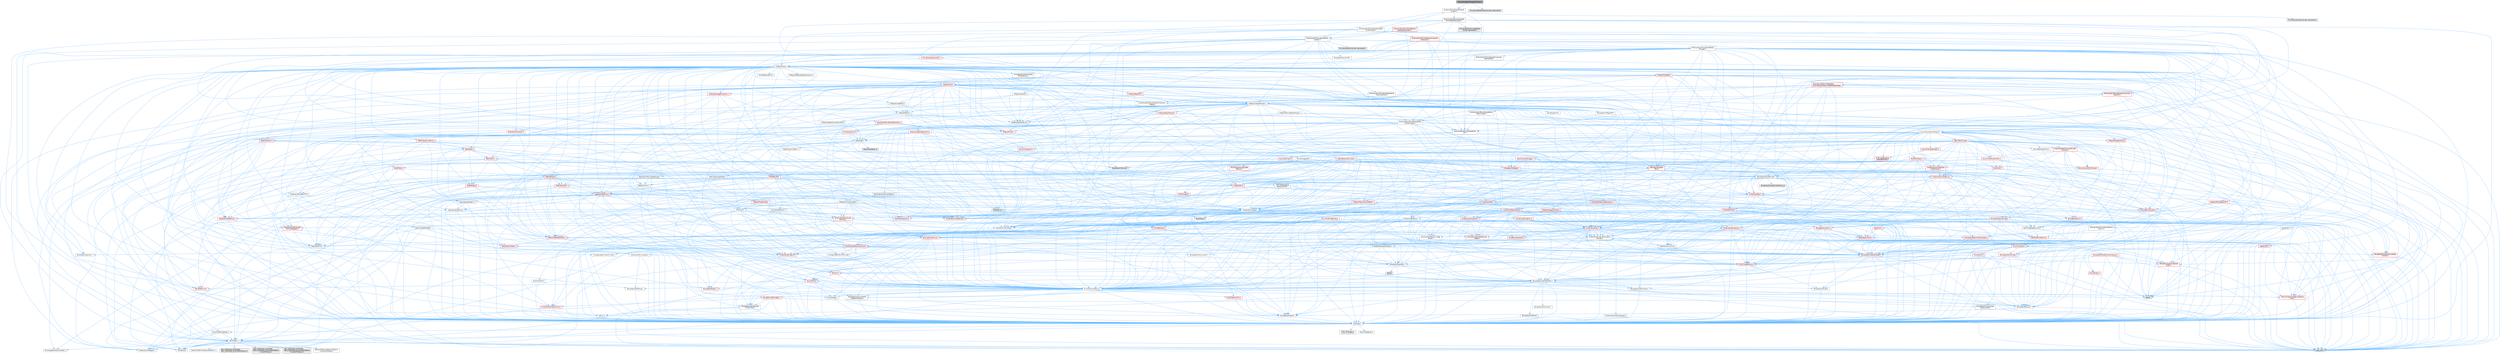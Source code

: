 digraph "MovieSceneBytePropertySystem.h"
{
 // INTERACTIVE_SVG=YES
 // LATEX_PDF_SIZE
  bgcolor="transparent";
  edge [fontname=Helvetica,fontsize=10,labelfontname=Helvetica,labelfontsize=10];
  node [fontname=Helvetica,fontsize=10,shape=box,height=0.2,width=0.4];
  Node1 [id="Node000001",label="MovieSceneBytePropertySystem.h",height=0.2,width=0.4,color="gray40", fillcolor="grey60", style="filled", fontcolor="black",tooltip=" "];
  Node1 -> Node2 [id="edge1_Node000001_Node000002",color="steelblue1",style="solid",tooltip=" "];
  Node2 [id="Node000002",label="Systems/MovieSceneProperty\lSystem.h",height=0.2,width=0.4,color="grey40", fillcolor="white", style="filled",URL="$dd/d75/MovieScenePropertySystem_8h.html",tooltip=" "];
  Node2 -> Node3 [id="edge2_Node000002_Node000003",color="steelblue1",style="solid",tooltip=" "];
  Node3 [id="Node000003",label="EntitySystem/MovieSceneEntity\lSystem.h",height=0.2,width=0.4,color="grey40", fillcolor="white", style="filled",URL="$dd/d4b/MovieSceneEntitySystem_8h.html",tooltip=" "];
  Node3 -> Node4 [id="edge3_Node000003_Node000004",color="steelblue1",style="solid",tooltip=" "];
  Node4 [id="Node000004",label="Async/TaskGraphInterfaces.h",height=0.2,width=0.4,color="grey40", fillcolor="white", style="filled",URL="$d2/d4c/TaskGraphInterfaces_8h.html",tooltip=" "];
  Node4 -> Node5 [id="edge4_Node000004_Node000005",color="steelblue1",style="solid",tooltip=" "];
  Node5 [id="Node000005",label="CoreTypes.h",height=0.2,width=0.4,color="grey40", fillcolor="white", style="filled",URL="$dc/dec/CoreTypes_8h.html",tooltip=" "];
  Node5 -> Node6 [id="edge5_Node000005_Node000006",color="steelblue1",style="solid",tooltip=" "];
  Node6 [id="Node000006",label="HAL/Platform.h",height=0.2,width=0.4,color="grey40", fillcolor="white", style="filled",URL="$d9/dd0/Platform_8h.html",tooltip=" "];
  Node6 -> Node7 [id="edge6_Node000006_Node000007",color="steelblue1",style="solid",tooltip=" "];
  Node7 [id="Node000007",label="Misc/Build.h",height=0.2,width=0.4,color="grey40", fillcolor="white", style="filled",URL="$d3/dbb/Build_8h.html",tooltip=" "];
  Node6 -> Node8 [id="edge7_Node000006_Node000008",color="steelblue1",style="solid",tooltip=" "];
  Node8 [id="Node000008",label="Misc/LargeWorldCoordinates.h",height=0.2,width=0.4,color="grey40", fillcolor="white", style="filled",URL="$d2/dcb/LargeWorldCoordinates_8h.html",tooltip=" "];
  Node6 -> Node9 [id="edge8_Node000006_Node000009",color="steelblue1",style="solid",tooltip=" "];
  Node9 [id="Node000009",label="type_traits",height=0.2,width=0.4,color="grey60", fillcolor="#E0E0E0", style="filled",tooltip=" "];
  Node6 -> Node10 [id="edge9_Node000006_Node000010",color="steelblue1",style="solid",tooltip=" "];
  Node10 [id="Node000010",label="PreprocessorHelpers.h",height=0.2,width=0.4,color="grey40", fillcolor="white", style="filled",URL="$db/ddb/PreprocessorHelpers_8h.html",tooltip=" "];
  Node6 -> Node11 [id="edge10_Node000006_Node000011",color="steelblue1",style="solid",tooltip=" "];
  Node11 [id="Node000011",label="UBT_COMPILED_PLATFORM\l/UBT_COMPILED_PLATFORMPlatform\lCompilerPreSetup.h",height=0.2,width=0.4,color="grey60", fillcolor="#E0E0E0", style="filled",tooltip=" "];
  Node6 -> Node12 [id="edge11_Node000006_Node000012",color="steelblue1",style="solid",tooltip=" "];
  Node12 [id="Node000012",label="GenericPlatform/GenericPlatform\lCompilerPreSetup.h",height=0.2,width=0.4,color="grey40", fillcolor="white", style="filled",URL="$d9/dc8/GenericPlatformCompilerPreSetup_8h.html",tooltip=" "];
  Node6 -> Node13 [id="edge12_Node000006_Node000013",color="steelblue1",style="solid",tooltip=" "];
  Node13 [id="Node000013",label="GenericPlatform/GenericPlatform.h",height=0.2,width=0.4,color="grey40", fillcolor="white", style="filled",URL="$d6/d84/GenericPlatform_8h.html",tooltip=" "];
  Node6 -> Node14 [id="edge13_Node000006_Node000014",color="steelblue1",style="solid",tooltip=" "];
  Node14 [id="Node000014",label="UBT_COMPILED_PLATFORM\l/UBT_COMPILED_PLATFORMPlatform.h",height=0.2,width=0.4,color="grey60", fillcolor="#E0E0E0", style="filled",tooltip=" "];
  Node6 -> Node15 [id="edge14_Node000006_Node000015",color="steelblue1",style="solid",tooltip=" "];
  Node15 [id="Node000015",label="UBT_COMPILED_PLATFORM\l/UBT_COMPILED_PLATFORMPlatform\lCompilerSetup.h",height=0.2,width=0.4,color="grey60", fillcolor="#E0E0E0", style="filled",tooltip=" "];
  Node5 -> Node16 [id="edge15_Node000005_Node000016",color="steelblue1",style="solid",tooltip=" "];
  Node16 [id="Node000016",label="ProfilingDebugging\l/UMemoryDefines.h",height=0.2,width=0.4,color="grey40", fillcolor="white", style="filled",URL="$d2/da2/UMemoryDefines_8h.html",tooltip=" "];
  Node5 -> Node17 [id="edge16_Node000005_Node000017",color="steelblue1",style="solid",tooltip=" "];
  Node17 [id="Node000017",label="Misc/CoreMiscDefines.h",height=0.2,width=0.4,color="grey40", fillcolor="white", style="filled",URL="$da/d38/CoreMiscDefines_8h.html",tooltip=" "];
  Node17 -> Node6 [id="edge17_Node000017_Node000006",color="steelblue1",style="solid",tooltip=" "];
  Node17 -> Node10 [id="edge18_Node000017_Node000010",color="steelblue1",style="solid",tooltip=" "];
  Node5 -> Node18 [id="edge19_Node000005_Node000018",color="steelblue1",style="solid",tooltip=" "];
  Node18 [id="Node000018",label="Misc/CoreDefines.h",height=0.2,width=0.4,color="grey40", fillcolor="white", style="filled",URL="$d3/dd2/CoreDefines_8h.html",tooltip=" "];
  Node4 -> Node19 [id="edge20_Node000004_Node000019",color="steelblue1",style="solid",tooltip=" "];
  Node19 [id="Node000019",label="Misc/AssertionMacros.h",height=0.2,width=0.4,color="grey40", fillcolor="white", style="filled",URL="$d0/dfa/AssertionMacros_8h.html",tooltip=" "];
  Node19 -> Node5 [id="edge21_Node000019_Node000005",color="steelblue1",style="solid",tooltip=" "];
  Node19 -> Node6 [id="edge22_Node000019_Node000006",color="steelblue1",style="solid",tooltip=" "];
  Node19 -> Node20 [id="edge23_Node000019_Node000020",color="steelblue1",style="solid",tooltip=" "];
  Node20 [id="Node000020",label="HAL/PlatformMisc.h",height=0.2,width=0.4,color="red", fillcolor="#FFF0F0", style="filled",URL="$d0/df5/PlatformMisc_8h.html",tooltip=" "];
  Node20 -> Node5 [id="edge24_Node000020_Node000005",color="steelblue1",style="solid",tooltip=" "];
  Node19 -> Node10 [id="edge25_Node000019_Node000010",color="steelblue1",style="solid",tooltip=" "];
  Node19 -> Node56 [id="edge26_Node000019_Node000056",color="steelblue1",style="solid",tooltip=" "];
  Node56 [id="Node000056",label="Templates/EnableIf.h",height=0.2,width=0.4,color="grey40", fillcolor="white", style="filled",URL="$d7/d60/EnableIf_8h.html",tooltip=" "];
  Node56 -> Node5 [id="edge27_Node000056_Node000005",color="steelblue1",style="solid",tooltip=" "];
  Node19 -> Node57 [id="edge28_Node000019_Node000057",color="steelblue1",style="solid",tooltip=" "];
  Node57 [id="Node000057",label="Templates/IsArrayOrRefOf\lTypeByPredicate.h",height=0.2,width=0.4,color="grey40", fillcolor="white", style="filled",URL="$d6/da1/IsArrayOrRefOfTypeByPredicate_8h.html",tooltip=" "];
  Node57 -> Node5 [id="edge29_Node000057_Node000005",color="steelblue1",style="solid",tooltip=" "];
  Node19 -> Node58 [id="edge30_Node000019_Node000058",color="steelblue1",style="solid",tooltip=" "];
  Node58 [id="Node000058",label="Templates/IsValidVariadic\lFunctionArg.h",height=0.2,width=0.4,color="grey40", fillcolor="white", style="filled",URL="$d0/dc8/IsValidVariadicFunctionArg_8h.html",tooltip=" "];
  Node58 -> Node5 [id="edge31_Node000058_Node000005",color="steelblue1",style="solid",tooltip=" "];
  Node58 -> Node59 [id="edge32_Node000058_Node000059",color="steelblue1",style="solid",tooltip=" "];
  Node59 [id="Node000059",label="IsEnum.h",height=0.2,width=0.4,color="grey40", fillcolor="white", style="filled",URL="$d4/de5/IsEnum_8h.html",tooltip=" "];
  Node58 -> Node9 [id="edge33_Node000058_Node000009",color="steelblue1",style="solid",tooltip=" "];
  Node19 -> Node60 [id="edge34_Node000019_Node000060",color="steelblue1",style="solid",tooltip=" "];
  Node60 [id="Node000060",label="Traits/IsCharEncodingCompatible\lWith.h",height=0.2,width=0.4,color="red", fillcolor="#FFF0F0", style="filled",URL="$df/dd1/IsCharEncodingCompatibleWith_8h.html",tooltip=" "];
  Node60 -> Node9 [id="edge35_Node000060_Node000009",color="steelblue1",style="solid",tooltip=" "];
  Node19 -> Node62 [id="edge36_Node000019_Node000062",color="steelblue1",style="solid",tooltip=" "];
  Node62 [id="Node000062",label="Misc/VarArgs.h",height=0.2,width=0.4,color="grey40", fillcolor="white", style="filled",URL="$d5/d6f/VarArgs_8h.html",tooltip=" "];
  Node62 -> Node5 [id="edge37_Node000062_Node000005",color="steelblue1",style="solid",tooltip=" "];
  Node19 -> Node63 [id="edge38_Node000019_Node000063",color="steelblue1",style="solid",tooltip=" "];
  Node63 [id="Node000063",label="String/FormatStringSan.h",height=0.2,width=0.4,color="red", fillcolor="#FFF0F0", style="filled",URL="$d3/d8b/FormatStringSan_8h.html",tooltip=" "];
  Node63 -> Node9 [id="edge39_Node000063_Node000009",color="steelblue1",style="solid",tooltip=" "];
  Node63 -> Node5 [id="edge40_Node000063_Node000005",color="steelblue1",style="solid",tooltip=" "];
  Node63 -> Node64 [id="edge41_Node000063_Node000064",color="steelblue1",style="solid",tooltip=" "];
  Node64 [id="Node000064",label="Templates/Requires.h",height=0.2,width=0.4,color="grey40", fillcolor="white", style="filled",URL="$dc/d96/Requires_8h.html",tooltip=" "];
  Node64 -> Node56 [id="edge42_Node000064_Node000056",color="steelblue1",style="solid",tooltip=" "];
  Node64 -> Node9 [id="edge43_Node000064_Node000009",color="steelblue1",style="solid",tooltip=" "];
  Node63 -> Node58 [id="edge44_Node000063_Node000058",color="steelblue1",style="solid",tooltip=" "];
  Node63 -> Node28 [id="edge45_Node000063_Node000028",color="steelblue1",style="solid",tooltip=" "];
  Node28 [id="Node000028",label="Containers/ContainersFwd.h",height=0.2,width=0.4,color="red", fillcolor="#FFF0F0", style="filled",URL="$d4/d0a/ContainersFwd_8h.html",tooltip=" "];
  Node28 -> Node6 [id="edge46_Node000028_Node000006",color="steelblue1",style="solid",tooltip=" "];
  Node28 -> Node5 [id="edge47_Node000028_Node000005",color="steelblue1",style="solid",tooltip=" "];
  Node19 -> Node69 [id="edge48_Node000019_Node000069",color="steelblue1",style="solid",tooltip=" "];
  Node69 [id="Node000069",label="atomic",height=0.2,width=0.4,color="grey60", fillcolor="#E0E0E0", style="filled",tooltip=" "];
  Node4 -> Node70 [id="edge49_Node000004_Node000070",color="steelblue1",style="solid",tooltip=" "];
  Node70 [id="Node000070",label="Containers/ContainerAllocation\lPolicies.h",height=0.2,width=0.4,color="grey40", fillcolor="white", style="filled",URL="$d7/dff/ContainerAllocationPolicies_8h.html",tooltip=" "];
  Node70 -> Node5 [id="edge50_Node000070_Node000005",color="steelblue1",style="solid",tooltip=" "];
  Node70 -> Node71 [id="edge51_Node000070_Node000071",color="steelblue1",style="solid",tooltip=" "];
  Node71 [id="Node000071",label="Containers/ContainerHelpers.h",height=0.2,width=0.4,color="grey40", fillcolor="white", style="filled",URL="$d7/d33/ContainerHelpers_8h.html",tooltip=" "];
  Node71 -> Node5 [id="edge52_Node000071_Node000005",color="steelblue1",style="solid",tooltip=" "];
  Node70 -> Node70 [id="edge53_Node000070_Node000070",color="steelblue1",style="solid",tooltip=" "];
  Node70 -> Node72 [id="edge54_Node000070_Node000072",color="steelblue1",style="solid",tooltip=" "];
  Node72 [id="Node000072",label="HAL/PlatformMath.h",height=0.2,width=0.4,color="red", fillcolor="#FFF0F0", style="filled",URL="$dc/d53/PlatformMath_8h.html",tooltip=" "];
  Node72 -> Node5 [id="edge55_Node000072_Node000005",color="steelblue1",style="solid",tooltip=" "];
  Node70 -> Node91 [id="edge56_Node000070_Node000091",color="steelblue1",style="solid",tooltip=" "];
  Node91 [id="Node000091",label="HAL/UnrealMemory.h",height=0.2,width=0.4,color="red", fillcolor="#FFF0F0", style="filled",URL="$d9/d96/UnrealMemory_8h.html",tooltip=" "];
  Node91 -> Node5 [id="edge57_Node000091_Node000005",color="steelblue1",style="solid",tooltip=" "];
  Node91 -> Node79 [id="edge58_Node000091_Node000079",color="steelblue1",style="solid",tooltip=" "];
  Node79 [id="Node000079",label="Templates/IsPointer.h",height=0.2,width=0.4,color="grey40", fillcolor="white", style="filled",URL="$d7/d05/IsPointer_8h.html",tooltip=" "];
  Node79 -> Node5 [id="edge59_Node000079_Node000005",color="steelblue1",style="solid",tooltip=" "];
  Node70 -> Node42 [id="edge60_Node000070_Node000042",color="steelblue1",style="solid",tooltip=" "];
  Node42 [id="Node000042",label="Math/NumericLimits.h",height=0.2,width=0.4,color="grey40", fillcolor="white", style="filled",URL="$df/d1b/NumericLimits_8h.html",tooltip=" "];
  Node42 -> Node5 [id="edge61_Node000042_Node000005",color="steelblue1",style="solid",tooltip=" "];
  Node70 -> Node19 [id="edge62_Node000070_Node000019",color="steelblue1",style="solid",tooltip=" "];
  Node70 -> Node108 [id="edge63_Node000070_Node000108",color="steelblue1",style="solid",tooltip=" "];
  Node108 [id="Node000108",label="Templates/IsPolymorphic.h",height=0.2,width=0.4,color="grey40", fillcolor="white", style="filled",URL="$dc/d20/IsPolymorphic_8h.html",tooltip=" "];
  Node70 -> Node109 [id="edge64_Node000070_Node000109",color="steelblue1",style="solid",tooltip=" "];
  Node109 [id="Node000109",label="Templates/MemoryOps.h",height=0.2,width=0.4,color="red", fillcolor="#FFF0F0", style="filled",URL="$db/dea/MemoryOps_8h.html",tooltip=" "];
  Node109 -> Node5 [id="edge65_Node000109_Node000005",color="steelblue1",style="solid",tooltip=" "];
  Node109 -> Node91 [id="edge66_Node000109_Node000091",color="steelblue1",style="solid",tooltip=" "];
  Node109 -> Node84 [id="edge67_Node000109_Node000084",color="steelblue1",style="solid",tooltip=" "];
  Node84 [id="Node000084",label="Templates/IsTriviallyCopy\lConstructible.h",height=0.2,width=0.4,color="grey40", fillcolor="white", style="filled",URL="$d3/d78/IsTriviallyCopyConstructible_8h.html",tooltip=" "];
  Node84 -> Node5 [id="edge68_Node000084_Node000005",color="steelblue1",style="solid",tooltip=" "];
  Node84 -> Node9 [id="edge69_Node000084_Node000009",color="steelblue1",style="solid",tooltip=" "];
  Node109 -> Node64 [id="edge70_Node000109_Node000064",color="steelblue1",style="solid",tooltip=" "];
  Node109 -> Node78 [id="edge71_Node000109_Node000078",color="steelblue1",style="solid",tooltip=" "];
  Node78 [id="Node000078",label="Templates/UnrealTypeTraits.h",height=0.2,width=0.4,color="grey40", fillcolor="white", style="filled",URL="$d2/d2d/UnrealTypeTraits_8h.html",tooltip=" "];
  Node78 -> Node5 [id="edge72_Node000078_Node000005",color="steelblue1",style="solid",tooltip=" "];
  Node78 -> Node79 [id="edge73_Node000078_Node000079",color="steelblue1",style="solid",tooltip=" "];
  Node78 -> Node19 [id="edge74_Node000078_Node000019",color="steelblue1",style="solid",tooltip=" "];
  Node78 -> Node74 [id="edge75_Node000078_Node000074",color="steelblue1",style="solid",tooltip=" "];
  Node74 [id="Node000074",label="Templates/AndOrNot.h",height=0.2,width=0.4,color="grey40", fillcolor="white", style="filled",URL="$db/d0a/AndOrNot_8h.html",tooltip=" "];
  Node74 -> Node5 [id="edge76_Node000074_Node000005",color="steelblue1",style="solid",tooltip=" "];
  Node78 -> Node56 [id="edge77_Node000078_Node000056",color="steelblue1",style="solid",tooltip=" "];
  Node78 -> Node80 [id="edge78_Node000078_Node000080",color="steelblue1",style="solid",tooltip=" "];
  Node80 [id="Node000080",label="Templates/IsArithmetic.h",height=0.2,width=0.4,color="grey40", fillcolor="white", style="filled",URL="$d2/d5d/IsArithmetic_8h.html",tooltip=" "];
  Node80 -> Node5 [id="edge79_Node000080_Node000005",color="steelblue1",style="solid",tooltip=" "];
  Node78 -> Node59 [id="edge80_Node000078_Node000059",color="steelblue1",style="solid",tooltip=" "];
  Node78 -> Node81 [id="edge81_Node000078_Node000081",color="steelblue1",style="solid",tooltip=" "];
  Node81 [id="Node000081",label="Templates/Models.h",height=0.2,width=0.4,color="red", fillcolor="#FFF0F0", style="filled",URL="$d3/d0c/Models_8h.html",tooltip=" "];
  Node78 -> Node82 [id="edge82_Node000078_Node000082",color="steelblue1",style="solid",tooltip=" "];
  Node82 [id="Node000082",label="Templates/IsPODType.h",height=0.2,width=0.4,color="grey40", fillcolor="white", style="filled",URL="$d7/db1/IsPODType_8h.html",tooltip=" "];
  Node82 -> Node5 [id="edge83_Node000082_Node000005",color="steelblue1",style="solid",tooltip=" "];
  Node78 -> Node83 [id="edge84_Node000078_Node000083",color="steelblue1",style="solid",tooltip=" "];
  Node83 [id="Node000083",label="Templates/IsUECoreType.h",height=0.2,width=0.4,color="grey40", fillcolor="white", style="filled",URL="$d1/db8/IsUECoreType_8h.html",tooltip=" "];
  Node83 -> Node5 [id="edge85_Node000083_Node000005",color="steelblue1",style="solid",tooltip=" "];
  Node83 -> Node9 [id="edge86_Node000083_Node000009",color="steelblue1",style="solid",tooltip=" "];
  Node78 -> Node84 [id="edge87_Node000078_Node000084",color="steelblue1",style="solid",tooltip=" "];
  Node109 -> Node9 [id="edge88_Node000109_Node000009",color="steelblue1",style="solid",tooltip=" "];
  Node70 -> Node88 [id="edge89_Node000070_Node000088",color="steelblue1",style="solid",tooltip=" "];
  Node88 [id="Node000088",label="Templates/TypeCompatible\lBytes.h",height=0.2,width=0.4,color="red", fillcolor="#FFF0F0", style="filled",URL="$df/d0a/TypeCompatibleBytes_8h.html",tooltip=" "];
  Node88 -> Node5 [id="edge90_Node000088_Node000005",color="steelblue1",style="solid",tooltip=" "];
  Node88 -> Node9 [id="edge91_Node000088_Node000009",color="steelblue1",style="solid",tooltip=" "];
  Node70 -> Node9 [id="edge92_Node000070_Node000009",color="steelblue1",style="solid",tooltip=" "];
  Node4 -> Node111 [id="edge93_Node000004_Node000111",color="steelblue1",style="solid",tooltip=" "];
  Node111 [id="Node000111",label="Containers/Array.h",height=0.2,width=0.4,color="red", fillcolor="#FFF0F0", style="filled",URL="$df/dd0/Array_8h.html",tooltip=" "];
  Node111 -> Node5 [id="edge94_Node000111_Node000005",color="steelblue1",style="solid",tooltip=" "];
  Node111 -> Node19 [id="edge95_Node000111_Node000019",color="steelblue1",style="solid",tooltip=" "];
  Node111 -> Node112 [id="edge96_Node000111_Node000112",color="steelblue1",style="solid",tooltip=" "];
  Node112 [id="Node000112",label="Misc/IntrusiveUnsetOptional\lState.h",height=0.2,width=0.4,color="red", fillcolor="#FFF0F0", style="filled",URL="$d2/d0a/IntrusiveUnsetOptionalState_8h.html",tooltip=" "];
  Node111 -> Node114 [id="edge97_Node000111_Node000114",color="steelblue1",style="solid",tooltip=" "];
  Node114 [id="Node000114",label="Misc/ReverseIterate.h",height=0.2,width=0.4,color="red", fillcolor="#FFF0F0", style="filled",URL="$db/de3/ReverseIterate_8h.html",tooltip=" "];
  Node114 -> Node6 [id="edge98_Node000114_Node000006",color="steelblue1",style="solid",tooltip=" "];
  Node111 -> Node91 [id="edge99_Node000111_Node000091",color="steelblue1",style="solid",tooltip=" "];
  Node111 -> Node78 [id="edge100_Node000111_Node000078",color="steelblue1",style="solid",tooltip=" "];
  Node111 -> Node116 [id="edge101_Node000111_Node000116",color="steelblue1",style="solid",tooltip=" "];
  Node116 [id="Node000116",label="Templates/UnrealTemplate.h",height=0.2,width=0.4,color="red", fillcolor="#FFF0F0", style="filled",URL="$d4/d24/UnrealTemplate_8h.html",tooltip=" "];
  Node116 -> Node5 [id="edge102_Node000116_Node000005",color="steelblue1",style="solid",tooltip=" "];
  Node116 -> Node79 [id="edge103_Node000116_Node000079",color="steelblue1",style="solid",tooltip=" "];
  Node116 -> Node91 [id="edge104_Node000116_Node000091",color="steelblue1",style="solid",tooltip=" "];
  Node116 -> Node78 [id="edge105_Node000116_Node000078",color="steelblue1",style="solid",tooltip=" "];
  Node116 -> Node64 [id="edge106_Node000116_Node000064",color="steelblue1",style="solid",tooltip=" "];
  Node116 -> Node88 [id="edge107_Node000116_Node000088",color="steelblue1",style="solid",tooltip=" "];
  Node116 -> Node9 [id="edge108_Node000116_Node000009",color="steelblue1",style="solid",tooltip=" "];
  Node111 -> Node70 [id="edge109_Node000111_Node000070",color="steelblue1",style="solid",tooltip=" "];
  Node111 -> Node121 [id="edge110_Node000111_Node000121",color="steelblue1",style="solid",tooltip=" "];
  Node121 [id="Node000121",label="Serialization/Archive.h",height=0.2,width=0.4,color="red", fillcolor="#FFF0F0", style="filled",URL="$d7/d3b/Archive_8h.html",tooltip=" "];
  Node121 -> Node5 [id="edge111_Node000121_Node000005",color="steelblue1",style="solid",tooltip=" "];
  Node121 -> Node29 [id="edge112_Node000121_Node000029",color="steelblue1",style="solid",tooltip=" "];
  Node29 [id="Node000029",label="Math/MathFwd.h",height=0.2,width=0.4,color="grey40", fillcolor="white", style="filled",URL="$d2/d10/MathFwd_8h.html",tooltip=" "];
  Node29 -> Node6 [id="edge113_Node000029_Node000006",color="steelblue1",style="solid",tooltip=" "];
  Node121 -> Node19 [id="edge114_Node000121_Node000019",color="steelblue1",style="solid",tooltip=" "];
  Node121 -> Node7 [id="edge115_Node000121_Node000007",color="steelblue1",style="solid",tooltip=" "];
  Node121 -> Node62 [id="edge116_Node000121_Node000062",color="steelblue1",style="solid",tooltip=" "];
  Node121 -> Node56 [id="edge117_Node000121_Node000056",color="steelblue1",style="solid",tooltip=" "];
  Node121 -> Node57 [id="edge118_Node000121_Node000057",color="steelblue1",style="solid",tooltip=" "];
  Node121 -> Node58 [id="edge119_Node000121_Node000058",color="steelblue1",style="solid",tooltip=" "];
  Node121 -> Node116 [id="edge120_Node000121_Node000116",color="steelblue1",style="solid",tooltip=" "];
  Node121 -> Node60 [id="edge121_Node000121_Node000060",color="steelblue1",style="solid",tooltip=" "];
  Node111 -> Node131 [id="edge122_Node000111_Node000131",color="steelblue1",style="solid",tooltip=" "];
  Node131 [id="Node000131",label="Serialization/MemoryImage\lWriter.h",height=0.2,width=0.4,color="grey40", fillcolor="white", style="filled",URL="$d0/d08/MemoryImageWriter_8h.html",tooltip=" "];
  Node131 -> Node5 [id="edge123_Node000131_Node000005",color="steelblue1",style="solid",tooltip=" "];
  Node131 -> Node132 [id="edge124_Node000131_Node000132",color="steelblue1",style="solid",tooltip=" "];
  Node132 [id="Node000132",label="Serialization/MemoryLayout.h",height=0.2,width=0.4,color="red", fillcolor="#FFF0F0", style="filled",URL="$d7/d66/MemoryLayout_8h.html",tooltip=" "];
  Node132 -> Node133 [id="edge125_Node000132_Node000133",color="steelblue1",style="solid",tooltip=" "];
  Node133 [id="Node000133",label="Concepts/StaticClassProvider.h",height=0.2,width=0.4,color="grey40", fillcolor="white", style="filled",URL="$dd/d83/StaticClassProvider_8h.html",tooltip=" "];
  Node132 -> Node134 [id="edge126_Node000132_Node000134",color="steelblue1",style="solid",tooltip=" "];
  Node134 [id="Node000134",label="Concepts/StaticStructProvider.h",height=0.2,width=0.4,color="grey40", fillcolor="white", style="filled",URL="$d5/d77/StaticStructProvider_8h.html",tooltip=" "];
  Node132 -> Node135 [id="edge127_Node000132_Node000135",color="steelblue1",style="solid",tooltip=" "];
  Node135 [id="Node000135",label="Containers/EnumAsByte.h",height=0.2,width=0.4,color="grey40", fillcolor="white", style="filled",URL="$d6/d9a/EnumAsByte_8h.html",tooltip=" "];
  Node135 -> Node5 [id="edge128_Node000135_Node000005",color="steelblue1",style="solid",tooltip=" "];
  Node135 -> Node82 [id="edge129_Node000135_Node000082",color="steelblue1",style="solid",tooltip=" "];
  Node135 -> Node136 [id="edge130_Node000135_Node000136",color="steelblue1",style="solid",tooltip=" "];
  Node136 [id="Node000136",label="Templates/TypeHash.h",height=0.2,width=0.4,color="grey40", fillcolor="white", style="filled",URL="$d1/d62/TypeHash_8h.html",tooltip=" "];
  Node136 -> Node5 [id="edge131_Node000136_Node000005",color="steelblue1",style="solid",tooltip=" "];
  Node136 -> Node64 [id="edge132_Node000136_Node000064",color="steelblue1",style="solid",tooltip=" "];
  Node136 -> Node137 [id="edge133_Node000136_Node000137",color="steelblue1",style="solid",tooltip=" "];
  Node137 [id="Node000137",label="Misc/Crc.h",height=0.2,width=0.4,color="red", fillcolor="#FFF0F0", style="filled",URL="$d4/dd2/Crc_8h.html",tooltip=" "];
  Node137 -> Node5 [id="edge134_Node000137_Node000005",color="steelblue1",style="solid",tooltip=" "];
  Node137 -> Node19 [id="edge135_Node000137_Node000019",color="steelblue1",style="solid",tooltip=" "];
  Node137 -> Node138 [id="edge136_Node000137_Node000138",color="steelblue1",style="solid",tooltip=" "];
  Node138 [id="Node000138",label="Misc/CString.h",height=0.2,width=0.4,color="red", fillcolor="#FFF0F0", style="filled",URL="$d2/d49/CString_8h.html",tooltip=" "];
  Node138 -> Node5 [id="edge137_Node000138_Node000005",color="steelblue1",style="solid",tooltip=" "];
  Node138 -> Node32 [id="edge138_Node000138_Node000032",color="steelblue1",style="solid",tooltip=" "];
  Node32 [id="Node000032",label="HAL/PlatformCrt.h",height=0.2,width=0.4,color="red", fillcolor="#FFF0F0", style="filled",URL="$d8/d75/PlatformCrt_8h.html",tooltip=" "];
  Node138 -> Node19 [id="edge139_Node000138_Node000019",color="steelblue1",style="solid",tooltip=" "];
  Node138 -> Node62 [id="edge140_Node000138_Node000062",color="steelblue1",style="solid",tooltip=" "];
  Node138 -> Node57 [id="edge141_Node000138_Node000057",color="steelblue1",style="solid",tooltip=" "];
  Node138 -> Node58 [id="edge142_Node000138_Node000058",color="steelblue1",style="solid",tooltip=" "];
  Node138 -> Node60 [id="edge143_Node000138_Node000060",color="steelblue1",style="solid",tooltip=" "];
  Node137 -> Node78 [id="edge144_Node000137_Node000078",color="steelblue1",style="solid",tooltip=" "];
  Node136 -> Node142 [id="edge145_Node000136_Node000142",color="steelblue1",style="solid",tooltip=" "];
  Node142 [id="Node000142",label="stdint.h",height=0.2,width=0.4,color="grey60", fillcolor="#E0E0E0", style="filled",tooltip=" "];
  Node136 -> Node9 [id="edge146_Node000136_Node000009",color="steelblue1",style="solid",tooltip=" "];
  Node132 -> Node22 [id="edge147_Node000132_Node000022",color="steelblue1",style="solid",tooltip=" "];
  Node22 [id="Node000022",label="Containers/StringFwd.h",height=0.2,width=0.4,color="red", fillcolor="#FFF0F0", style="filled",URL="$df/d37/StringFwd_8h.html",tooltip=" "];
  Node22 -> Node5 [id="edge148_Node000022_Node000005",color="steelblue1",style="solid",tooltip=" "];
  Node132 -> Node91 [id="edge149_Node000132_Node000091",color="steelblue1",style="solid",tooltip=" "];
  Node132 -> Node56 [id="edge150_Node000132_Node000056",color="steelblue1",style="solid",tooltip=" "];
  Node132 -> Node144 [id="edge151_Node000132_Node000144",color="steelblue1",style="solid",tooltip=" "];
  Node144 [id="Node000144",label="Templates/IsAbstract.h",height=0.2,width=0.4,color="grey40", fillcolor="white", style="filled",URL="$d8/db7/IsAbstract_8h.html",tooltip=" "];
  Node132 -> Node108 [id="edge152_Node000132_Node000108",color="steelblue1",style="solid",tooltip=" "];
  Node132 -> Node81 [id="edge153_Node000132_Node000081",color="steelblue1",style="solid",tooltip=" "];
  Node132 -> Node116 [id="edge154_Node000132_Node000116",color="steelblue1",style="solid",tooltip=" "];
  Node111 -> Node158 [id="edge155_Node000111_Node000158",color="steelblue1",style="solid",tooltip=" "];
  Node158 [id="Node000158",label="Concepts/GetTypeHashable.h",height=0.2,width=0.4,color="grey40", fillcolor="white", style="filled",URL="$d3/da2/GetTypeHashable_8h.html",tooltip=" "];
  Node158 -> Node5 [id="edge156_Node000158_Node000005",color="steelblue1",style="solid",tooltip=" "];
  Node158 -> Node136 [id="edge157_Node000158_Node000136",color="steelblue1",style="solid",tooltip=" "];
  Node111 -> Node147 [id="edge158_Node000111_Node000147",color="steelblue1",style="solid",tooltip=" "];
  Node147 [id="Node000147",label="Templates/Invoke.h",height=0.2,width=0.4,color="red", fillcolor="#FFF0F0", style="filled",URL="$d7/deb/Invoke_8h.html",tooltip=" "];
  Node147 -> Node5 [id="edge159_Node000147_Node000005",color="steelblue1",style="solid",tooltip=" "];
  Node147 -> Node116 [id="edge160_Node000147_Node000116",color="steelblue1",style="solid",tooltip=" "];
  Node147 -> Node9 [id="edge161_Node000147_Node000009",color="steelblue1",style="solid",tooltip=" "];
  Node111 -> Node64 [id="edge162_Node000111_Node000064",color="steelblue1",style="solid",tooltip=" "];
  Node111 -> Node164 [id="edge163_Node000111_Node000164",color="steelblue1",style="solid",tooltip=" "];
  Node164 [id="Node000164",label="Templates/AlignmentTemplates.h",height=0.2,width=0.4,color="red", fillcolor="#FFF0F0", style="filled",URL="$dd/d32/AlignmentTemplates_8h.html",tooltip=" "];
  Node164 -> Node5 [id="edge164_Node000164_Node000005",color="steelblue1",style="solid",tooltip=" "];
  Node164 -> Node79 [id="edge165_Node000164_Node000079",color="steelblue1",style="solid",tooltip=" "];
  Node111 -> Node9 [id="edge166_Node000111_Node000009",color="steelblue1",style="solid",tooltip=" "];
  Node4 -> Node165 [id="edge167_Node000004_Node000165",color="steelblue1",style="solid",tooltip=" "];
  Node165 [id="Node000165",label="Containers/UnrealString.h",height=0.2,width=0.4,color="red", fillcolor="#FFF0F0", style="filled",URL="$d5/dba/UnrealString_8h.html",tooltip=" "];
  Node4 -> Node169 [id="edge168_Node000004_Node000169",color="steelblue1",style="solid",tooltip=" "];
  Node169 [id="Node000169",label="Templates/Function.h",height=0.2,width=0.4,color="red", fillcolor="#FFF0F0", style="filled",URL="$df/df5/Function_8h.html",tooltip=" "];
  Node169 -> Node5 [id="edge169_Node000169_Node000005",color="steelblue1",style="solid",tooltip=" "];
  Node169 -> Node19 [id="edge170_Node000169_Node000019",color="steelblue1",style="solid",tooltip=" "];
  Node169 -> Node112 [id="edge171_Node000169_Node000112",color="steelblue1",style="solid",tooltip=" "];
  Node169 -> Node91 [id="edge172_Node000169_Node000091",color="steelblue1",style="solid",tooltip=" "];
  Node169 -> Node78 [id="edge173_Node000169_Node000078",color="steelblue1",style="solid",tooltip=" "];
  Node169 -> Node147 [id="edge174_Node000169_Node000147",color="steelblue1",style="solid",tooltip=" "];
  Node169 -> Node116 [id="edge175_Node000169_Node000116",color="steelblue1",style="solid",tooltip=" "];
  Node169 -> Node64 [id="edge176_Node000169_Node000064",color="steelblue1",style="solid",tooltip=" "];
  Node169 -> Node163 [id="edge177_Node000169_Node000163",color="steelblue1",style="solid",tooltip=" "];
  Node163 [id="Node000163",label="Math/UnrealMathUtility.h",height=0.2,width=0.4,color="red", fillcolor="#FFF0F0", style="filled",URL="$db/db8/UnrealMathUtility_8h.html",tooltip=" "];
  Node163 -> Node5 [id="edge178_Node000163_Node000005",color="steelblue1",style="solid",tooltip=" "];
  Node163 -> Node19 [id="edge179_Node000163_Node000019",color="steelblue1",style="solid",tooltip=" "];
  Node163 -> Node72 [id="edge180_Node000163_Node000072",color="steelblue1",style="solid",tooltip=" "];
  Node163 -> Node29 [id="edge181_Node000163_Node000029",color="steelblue1",style="solid",tooltip=" "];
  Node163 -> Node64 [id="edge182_Node000163_Node000064",color="steelblue1",style="solid",tooltip=" "];
  Node169 -> Node9 [id="edge183_Node000169_Node000009",color="steelblue1",style="solid",tooltip=" "];
  Node4 -> Node171 [id="edge184_Node000004_Node000171",color="steelblue1",style="solid",tooltip=" "];
  Node171 [id="Node000171",label="Delegates/Delegate.h",height=0.2,width=0.4,color="red", fillcolor="#FFF0F0", style="filled",URL="$d4/d80/Delegate_8h.html",tooltip=" "];
  Node171 -> Node5 [id="edge185_Node000171_Node000005",color="steelblue1",style="solid",tooltip=" "];
  Node171 -> Node19 [id="edge186_Node000171_Node000019",color="steelblue1",style="solid",tooltip=" "];
  Node171 -> Node172 [id="edge187_Node000171_Node000172",color="steelblue1",style="solid",tooltip=" "];
  Node172 [id="Node000172",label="UObject/NameTypes.h",height=0.2,width=0.4,color="grey40", fillcolor="white", style="filled",URL="$d6/d35/NameTypes_8h.html",tooltip=" "];
  Node172 -> Node5 [id="edge188_Node000172_Node000005",color="steelblue1",style="solid",tooltip=" "];
  Node172 -> Node19 [id="edge189_Node000172_Node000019",color="steelblue1",style="solid",tooltip=" "];
  Node172 -> Node91 [id="edge190_Node000172_Node000091",color="steelblue1",style="solid",tooltip=" "];
  Node172 -> Node78 [id="edge191_Node000172_Node000078",color="steelblue1",style="solid",tooltip=" "];
  Node172 -> Node116 [id="edge192_Node000172_Node000116",color="steelblue1",style="solid",tooltip=" "];
  Node172 -> Node165 [id="edge193_Node000172_Node000165",color="steelblue1",style="solid",tooltip=" "];
  Node172 -> Node173 [id="edge194_Node000172_Node000173",color="steelblue1",style="solid",tooltip=" "];
  Node173 [id="Node000173",label="HAL/CriticalSection.h",height=0.2,width=0.4,color="red", fillcolor="#FFF0F0", style="filled",URL="$d6/d90/CriticalSection_8h.html",tooltip=" "];
  Node172 -> Node176 [id="edge195_Node000172_Node000176",color="steelblue1",style="solid",tooltip=" "];
  Node176 [id="Node000176",label="Containers/StringConv.h",height=0.2,width=0.4,color="red", fillcolor="#FFF0F0", style="filled",URL="$d3/ddf/StringConv_8h.html",tooltip=" "];
  Node176 -> Node5 [id="edge196_Node000176_Node000005",color="steelblue1",style="solid",tooltip=" "];
  Node176 -> Node19 [id="edge197_Node000176_Node000019",color="steelblue1",style="solid",tooltip=" "];
  Node176 -> Node70 [id="edge198_Node000176_Node000070",color="steelblue1",style="solid",tooltip=" "];
  Node176 -> Node111 [id="edge199_Node000176_Node000111",color="steelblue1",style="solid",tooltip=" "];
  Node176 -> Node138 [id="edge200_Node000176_Node000138",color="steelblue1",style="solid",tooltip=" "];
  Node176 -> Node116 [id="edge201_Node000176_Node000116",color="steelblue1",style="solid",tooltip=" "];
  Node176 -> Node78 [id="edge202_Node000176_Node000078",color="steelblue1",style="solid",tooltip=" "];
  Node176 -> Node60 [id="edge203_Node000176_Node000060",color="steelblue1",style="solid",tooltip=" "];
  Node176 -> Node9 [id="edge204_Node000176_Node000009",color="steelblue1",style="solid",tooltip=" "];
  Node172 -> Node22 [id="edge205_Node000172_Node000022",color="steelblue1",style="solid",tooltip=" "];
  Node172 -> Node178 [id="edge206_Node000172_Node000178",color="steelblue1",style="solid",tooltip=" "];
  Node178 [id="Node000178",label="UObject/UnrealNames.h",height=0.2,width=0.4,color="red", fillcolor="#FFF0F0", style="filled",URL="$d8/db1/UnrealNames_8h.html",tooltip=" "];
  Node178 -> Node5 [id="edge207_Node000178_Node000005",color="steelblue1",style="solid",tooltip=" "];
  Node172 -> Node99 [id="edge208_Node000172_Node000099",color="steelblue1",style="solid",tooltip=" "];
  Node99 [id="Node000099",label="Templates/Atomic.h",height=0.2,width=0.4,color="red", fillcolor="#FFF0F0", style="filled",URL="$d3/d91/Atomic_8h.html",tooltip=" "];
  Node99 -> Node100 [id="edge209_Node000099_Node000100",color="steelblue1",style="solid",tooltip=" "];
  Node100 [id="Node000100",label="HAL/ThreadSafeCounter.h",height=0.2,width=0.4,color="grey40", fillcolor="white", style="filled",URL="$dc/dc9/ThreadSafeCounter_8h.html",tooltip=" "];
  Node100 -> Node5 [id="edge210_Node000100_Node000005",color="steelblue1",style="solid",tooltip=" "];
  Node100 -> Node49 [id="edge211_Node000100_Node000049",color="steelblue1",style="solid",tooltip=" "];
  Node49 [id="Node000049",label="HAL/PlatformAtomics.h",height=0.2,width=0.4,color="red", fillcolor="#FFF0F0", style="filled",URL="$d3/d36/PlatformAtomics_8h.html",tooltip=" "];
  Node49 -> Node5 [id="edge212_Node000049_Node000005",color="steelblue1",style="solid",tooltip=" "];
  Node99 -> Node69 [id="edge213_Node000099_Node000069",color="steelblue1",style="solid",tooltip=" "];
  Node172 -> Node132 [id="edge214_Node000172_Node000132",color="steelblue1",style="solid",tooltip=" "];
  Node172 -> Node112 [id="edge215_Node000172_Node000112",color="steelblue1",style="solid",tooltip=" "];
  Node172 -> Node180 [id="edge216_Node000172_Node000180",color="steelblue1",style="solid",tooltip=" "];
  Node180 [id="Node000180",label="Misc/StringBuilder.h",height=0.2,width=0.4,color="red", fillcolor="#FFF0F0", style="filled",URL="$d4/d52/StringBuilder_8h.html",tooltip=" "];
  Node180 -> Node22 [id="edge217_Node000180_Node000022",color="steelblue1",style="solid",tooltip=" "];
  Node180 -> Node181 [id="edge218_Node000180_Node000181",color="steelblue1",style="solid",tooltip=" "];
  Node181 [id="Node000181",label="Containers/StringView.h",height=0.2,width=0.4,color="red", fillcolor="#FFF0F0", style="filled",URL="$dd/dea/StringView_8h.html",tooltip=" "];
  Node181 -> Node5 [id="edge219_Node000181_Node000005",color="steelblue1",style="solid",tooltip=" "];
  Node181 -> Node22 [id="edge220_Node000181_Node000022",color="steelblue1",style="solid",tooltip=" "];
  Node181 -> Node91 [id="edge221_Node000181_Node000091",color="steelblue1",style="solid",tooltip=" "];
  Node181 -> Node42 [id="edge222_Node000181_Node000042",color="steelblue1",style="solid",tooltip=" "];
  Node181 -> Node163 [id="edge223_Node000181_Node000163",color="steelblue1",style="solid",tooltip=" "];
  Node181 -> Node137 [id="edge224_Node000181_Node000137",color="steelblue1",style="solid",tooltip=" "];
  Node181 -> Node138 [id="edge225_Node000181_Node000138",color="steelblue1",style="solid",tooltip=" "];
  Node181 -> Node114 [id="edge226_Node000181_Node000114",color="steelblue1",style="solid",tooltip=" "];
  Node181 -> Node64 [id="edge227_Node000181_Node000064",color="steelblue1",style="solid",tooltip=" "];
  Node181 -> Node116 [id="edge228_Node000181_Node000116",color="steelblue1",style="solid",tooltip=" "];
  Node181 -> Node60 [id="edge229_Node000181_Node000060",color="steelblue1",style="solid",tooltip=" "];
  Node181 -> Node9 [id="edge230_Node000181_Node000009",color="steelblue1",style="solid",tooltip=" "];
  Node180 -> Node5 [id="edge231_Node000180_Node000005",color="steelblue1",style="solid",tooltip=" "];
  Node180 -> Node91 [id="edge232_Node000180_Node000091",color="steelblue1",style="solid",tooltip=" "];
  Node180 -> Node19 [id="edge233_Node000180_Node000019",color="steelblue1",style="solid",tooltip=" "];
  Node180 -> Node138 [id="edge234_Node000180_Node000138",color="steelblue1",style="solid",tooltip=" "];
  Node180 -> Node56 [id="edge235_Node000180_Node000056",color="steelblue1",style="solid",tooltip=" "];
  Node180 -> Node57 [id="edge236_Node000180_Node000057",color="steelblue1",style="solid",tooltip=" "];
  Node180 -> Node58 [id="edge237_Node000180_Node000058",color="steelblue1",style="solid",tooltip=" "];
  Node180 -> Node64 [id="edge238_Node000180_Node000064",color="steelblue1",style="solid",tooltip=" "];
  Node180 -> Node116 [id="edge239_Node000180_Node000116",color="steelblue1",style="solid",tooltip=" "];
  Node180 -> Node78 [id="edge240_Node000180_Node000078",color="steelblue1",style="solid",tooltip=" "];
  Node180 -> Node60 [id="edge241_Node000180_Node000060",color="steelblue1",style="solid",tooltip=" "];
  Node180 -> Node9 [id="edge242_Node000180_Node000009",color="steelblue1",style="solid",tooltip=" "];
  Node172 -> Node55 [id="edge243_Node000172_Node000055",color="steelblue1",style="solid",tooltip=" "];
  Node55 [id="Node000055",label="Trace/Trace.h",height=0.2,width=0.4,color="grey60", fillcolor="#E0E0E0", style="filled",tooltip=" "];
  Node171 -> Node186 [id="edge244_Node000171_Node000186",color="steelblue1",style="solid",tooltip=" "];
  Node186 [id="Node000186",label="Templates/SharedPointer.h",height=0.2,width=0.4,color="grey40", fillcolor="white", style="filled",URL="$d2/d17/SharedPointer_8h.html",tooltip=" "];
  Node186 -> Node5 [id="edge245_Node000186_Node000005",color="steelblue1",style="solid",tooltip=" "];
  Node186 -> Node112 [id="edge246_Node000186_Node000112",color="steelblue1",style="solid",tooltip=" "];
  Node186 -> Node187 [id="edge247_Node000186_Node000187",color="steelblue1",style="solid",tooltip=" "];
  Node187 [id="Node000187",label="Templates/PointerIsConvertible\lFromTo.h",height=0.2,width=0.4,color="red", fillcolor="#FFF0F0", style="filled",URL="$d6/d65/PointerIsConvertibleFromTo_8h.html",tooltip=" "];
  Node187 -> Node5 [id="edge248_Node000187_Node000005",color="steelblue1",style="solid",tooltip=" "];
  Node187 -> Node9 [id="edge249_Node000187_Node000009",color="steelblue1",style="solid",tooltip=" "];
  Node186 -> Node19 [id="edge250_Node000186_Node000019",color="steelblue1",style="solid",tooltip=" "];
  Node186 -> Node91 [id="edge251_Node000186_Node000091",color="steelblue1",style="solid",tooltip=" "];
  Node186 -> Node111 [id="edge252_Node000186_Node000111",color="steelblue1",style="solid",tooltip=" "];
  Node186 -> Node188 [id="edge253_Node000186_Node000188",color="steelblue1",style="solid",tooltip=" "];
  Node188 [id="Node000188",label="Containers/Map.h",height=0.2,width=0.4,color="red", fillcolor="#FFF0F0", style="filled",URL="$df/d79/Map_8h.html",tooltip=" "];
  Node188 -> Node5 [id="edge254_Node000188_Node000005",color="steelblue1",style="solid",tooltip=" "];
  Node188 -> Node190 [id="edge255_Node000188_Node000190",color="steelblue1",style="solid",tooltip=" "];
  Node190 [id="Node000190",label="Containers/Set.h",height=0.2,width=0.4,color="red", fillcolor="#FFF0F0", style="filled",URL="$d4/d45/Set_8h.html",tooltip=" "];
  Node190 -> Node70 [id="edge256_Node000190_Node000070",color="steelblue1",style="solid",tooltip=" "];
  Node190 -> Node192 [id="edge257_Node000190_Node000192",color="steelblue1",style="solid",tooltip=" "];
  Node192 [id="Node000192",label="Containers/SparseArray.h",height=0.2,width=0.4,color="red", fillcolor="#FFF0F0", style="filled",URL="$d5/dbf/SparseArray_8h.html",tooltip=" "];
  Node192 -> Node5 [id="edge258_Node000192_Node000005",color="steelblue1",style="solid",tooltip=" "];
  Node192 -> Node19 [id="edge259_Node000192_Node000019",color="steelblue1",style="solid",tooltip=" "];
  Node192 -> Node91 [id="edge260_Node000192_Node000091",color="steelblue1",style="solid",tooltip=" "];
  Node192 -> Node78 [id="edge261_Node000192_Node000078",color="steelblue1",style="solid",tooltip=" "];
  Node192 -> Node116 [id="edge262_Node000192_Node000116",color="steelblue1",style="solid",tooltip=" "];
  Node192 -> Node70 [id="edge263_Node000192_Node000070",color="steelblue1",style="solid",tooltip=" "];
  Node192 -> Node111 [id="edge264_Node000192_Node000111",color="steelblue1",style="solid",tooltip=" "];
  Node192 -> Node163 [id="edge265_Node000192_Node000163",color="steelblue1",style="solid",tooltip=" "];
  Node192 -> Node194 [id="edge266_Node000192_Node000194",color="steelblue1",style="solid",tooltip=" "];
  Node194 [id="Node000194",label="Containers/BitArray.h",height=0.2,width=0.4,color="grey40", fillcolor="white", style="filled",URL="$d1/de4/BitArray_8h.html",tooltip=" "];
  Node194 -> Node70 [id="edge267_Node000194_Node000070",color="steelblue1",style="solid",tooltip=" "];
  Node194 -> Node5 [id="edge268_Node000194_Node000005",color="steelblue1",style="solid",tooltip=" "];
  Node194 -> Node49 [id="edge269_Node000194_Node000049",color="steelblue1",style="solid",tooltip=" "];
  Node194 -> Node91 [id="edge270_Node000194_Node000091",color="steelblue1",style="solid",tooltip=" "];
  Node194 -> Node163 [id="edge271_Node000194_Node000163",color="steelblue1",style="solid",tooltip=" "];
  Node194 -> Node19 [id="edge272_Node000194_Node000019",color="steelblue1",style="solid",tooltip=" "];
  Node194 -> Node44 [id="edge273_Node000194_Node000044",color="steelblue1",style="solid",tooltip=" "];
  Node44 [id="Node000044",label="Misc/EnumClassFlags.h",height=0.2,width=0.4,color="grey40", fillcolor="white", style="filled",URL="$d8/de7/EnumClassFlags_8h.html",tooltip=" "];
  Node194 -> Node121 [id="edge274_Node000194_Node000121",color="steelblue1",style="solid",tooltip=" "];
  Node194 -> Node131 [id="edge275_Node000194_Node000131",color="steelblue1",style="solid",tooltip=" "];
  Node194 -> Node132 [id="edge276_Node000194_Node000132",color="steelblue1",style="solid",tooltip=" "];
  Node194 -> Node56 [id="edge277_Node000194_Node000056",color="steelblue1",style="solid",tooltip=" "];
  Node194 -> Node147 [id="edge278_Node000194_Node000147",color="steelblue1",style="solid",tooltip=" "];
  Node194 -> Node116 [id="edge279_Node000194_Node000116",color="steelblue1",style="solid",tooltip=" "];
  Node194 -> Node78 [id="edge280_Node000194_Node000078",color="steelblue1",style="solid",tooltip=" "];
  Node192 -> Node195 [id="edge281_Node000192_Node000195",color="steelblue1",style="solid",tooltip=" "];
  Node195 [id="Node000195",label="Serialization/Structured\lArchive.h",height=0.2,width=0.4,color="red", fillcolor="#FFF0F0", style="filled",URL="$d9/d1e/StructuredArchive_8h.html",tooltip=" "];
  Node195 -> Node111 [id="edge282_Node000195_Node000111",color="steelblue1",style="solid",tooltip=" "];
  Node195 -> Node70 [id="edge283_Node000195_Node000070",color="steelblue1",style="solid",tooltip=" "];
  Node195 -> Node5 [id="edge284_Node000195_Node000005",color="steelblue1",style="solid",tooltip=" "];
  Node195 -> Node7 [id="edge285_Node000195_Node000007",color="steelblue1",style="solid",tooltip=" "];
  Node195 -> Node121 [id="edge286_Node000195_Node000121",color="steelblue1",style="solid",tooltip=" "];
  Node195 -> Node199 [id="edge287_Node000195_Node000199",color="steelblue1",style="solid",tooltip=" "];
  Node199 [id="Node000199",label="Serialization/Structured\lArchiveAdapters.h",height=0.2,width=0.4,color="red", fillcolor="#FFF0F0", style="filled",URL="$d3/de1/StructuredArchiveAdapters_8h.html",tooltip=" "];
  Node199 -> Node5 [id="edge288_Node000199_Node000005",color="steelblue1",style="solid",tooltip=" "];
  Node199 -> Node81 [id="edge289_Node000199_Node000081",color="steelblue1",style="solid",tooltip=" "];
  Node192 -> Node131 [id="edge290_Node000192_Node000131",color="steelblue1",style="solid",tooltip=" "];
  Node192 -> Node165 [id="edge291_Node000192_Node000165",color="steelblue1",style="solid",tooltip=" "];
  Node192 -> Node112 [id="edge292_Node000192_Node000112",color="steelblue1",style="solid",tooltip=" "];
  Node190 -> Node28 [id="edge293_Node000190_Node000028",color="steelblue1",style="solid",tooltip=" "];
  Node190 -> Node163 [id="edge294_Node000190_Node000163",color="steelblue1",style="solid",tooltip=" "];
  Node190 -> Node19 [id="edge295_Node000190_Node000019",color="steelblue1",style="solid",tooltip=" "];
  Node190 -> Node131 [id="edge296_Node000190_Node000131",color="steelblue1",style="solid",tooltip=" "];
  Node190 -> Node195 [id="edge297_Node000190_Node000195",color="steelblue1",style="solid",tooltip=" "];
  Node190 -> Node169 [id="edge298_Node000190_Node000169",color="steelblue1",style="solid",tooltip=" "];
  Node190 -> Node136 [id="edge299_Node000190_Node000136",color="steelblue1",style="solid",tooltip=" "];
  Node190 -> Node116 [id="edge300_Node000190_Node000116",color="steelblue1",style="solid",tooltip=" "];
  Node190 -> Node24 [id="edge301_Node000190_Node000024",color="steelblue1",style="solid",tooltip=" "];
  Node24 [id="Node000024",label="initializer_list",height=0.2,width=0.4,color="grey60", fillcolor="#E0E0E0", style="filled",tooltip=" "];
  Node190 -> Node9 [id="edge302_Node000190_Node000009",color="steelblue1",style="solid",tooltip=" "];
  Node188 -> Node165 [id="edge303_Node000188_Node000165",color="steelblue1",style="solid",tooltip=" "];
  Node188 -> Node19 [id="edge304_Node000188_Node000019",color="steelblue1",style="solid",tooltip=" "];
  Node188 -> Node169 [id="edge305_Node000188_Node000169",color="steelblue1",style="solid",tooltip=" "];
  Node188 -> Node212 [id="edge306_Node000188_Node000212",color="steelblue1",style="solid",tooltip=" "];
  Node212 [id="Node000212",label="Templates/Tuple.h",height=0.2,width=0.4,color="red", fillcolor="#FFF0F0", style="filled",URL="$d2/d4f/Tuple_8h.html",tooltip=" "];
  Node212 -> Node5 [id="edge307_Node000212_Node000005",color="steelblue1",style="solid",tooltip=" "];
  Node212 -> Node116 [id="edge308_Node000212_Node000116",color="steelblue1",style="solid",tooltip=" "];
  Node212 -> Node147 [id="edge309_Node000212_Node000147",color="steelblue1",style="solid",tooltip=" "];
  Node212 -> Node195 [id="edge310_Node000212_Node000195",color="steelblue1",style="solid",tooltip=" "];
  Node212 -> Node132 [id="edge311_Node000212_Node000132",color="steelblue1",style="solid",tooltip=" "];
  Node212 -> Node64 [id="edge312_Node000212_Node000064",color="steelblue1",style="solid",tooltip=" "];
  Node212 -> Node136 [id="edge313_Node000212_Node000136",color="steelblue1",style="solid",tooltip=" "];
  Node212 -> Node9 [id="edge314_Node000212_Node000009",color="steelblue1",style="solid",tooltip=" "];
  Node188 -> Node116 [id="edge315_Node000188_Node000116",color="steelblue1",style="solid",tooltip=" "];
  Node188 -> Node78 [id="edge316_Node000188_Node000078",color="steelblue1",style="solid",tooltip=" "];
  Node188 -> Node9 [id="edge317_Node000188_Node000009",color="steelblue1",style="solid",tooltip=" "];
  Node186 -> Node215 [id="edge318_Node000186_Node000215",color="steelblue1",style="solid",tooltip=" "];
  Node215 [id="Node000215",label="CoreGlobals.h",height=0.2,width=0.4,color="red", fillcolor="#FFF0F0", style="filled",URL="$d5/d8c/CoreGlobals_8h.html",tooltip=" "];
  Node215 -> Node165 [id="edge319_Node000215_Node000165",color="steelblue1",style="solid",tooltip=" "];
  Node215 -> Node5 [id="edge320_Node000215_Node000005",color="steelblue1",style="solid",tooltip=" "];
  Node215 -> Node219 [id="edge321_Node000215_Node000219",color="steelblue1",style="solid",tooltip=" "];
  Node219 [id="Node000219",label="Logging/LogMacros.h",height=0.2,width=0.4,color="red", fillcolor="#FFF0F0", style="filled",URL="$d0/d16/LogMacros_8h.html",tooltip=" "];
  Node219 -> Node165 [id="edge322_Node000219_Node000165",color="steelblue1",style="solid",tooltip=" "];
  Node219 -> Node5 [id="edge323_Node000219_Node000005",color="steelblue1",style="solid",tooltip=" "];
  Node219 -> Node10 [id="edge324_Node000219_Node000010",color="steelblue1",style="solid",tooltip=" "];
  Node219 -> Node220 [id="edge325_Node000219_Node000220",color="steelblue1",style="solid",tooltip=" "];
  Node220 [id="Node000220",label="Logging/LogCategory.h",height=0.2,width=0.4,color="grey40", fillcolor="white", style="filled",URL="$d9/d36/LogCategory_8h.html",tooltip=" "];
  Node220 -> Node5 [id="edge326_Node000220_Node000005",color="steelblue1",style="solid",tooltip=" "];
  Node220 -> Node98 [id="edge327_Node000220_Node000098",color="steelblue1",style="solid",tooltip=" "];
  Node98 [id="Node000098",label="Logging/LogVerbosity.h",height=0.2,width=0.4,color="grey40", fillcolor="white", style="filled",URL="$d2/d8f/LogVerbosity_8h.html",tooltip=" "];
  Node98 -> Node5 [id="edge328_Node000098_Node000005",color="steelblue1",style="solid",tooltip=" "];
  Node220 -> Node172 [id="edge329_Node000220_Node000172",color="steelblue1",style="solid",tooltip=" "];
  Node219 -> Node98 [id="edge330_Node000219_Node000098",color="steelblue1",style="solid",tooltip=" "];
  Node219 -> Node19 [id="edge331_Node000219_Node000019",color="steelblue1",style="solid",tooltip=" "];
  Node219 -> Node7 [id="edge332_Node000219_Node000007",color="steelblue1",style="solid",tooltip=" "];
  Node219 -> Node62 [id="edge333_Node000219_Node000062",color="steelblue1",style="solid",tooltip=" "];
  Node219 -> Node63 [id="edge334_Node000219_Node000063",color="steelblue1",style="solid",tooltip=" "];
  Node219 -> Node56 [id="edge335_Node000219_Node000056",color="steelblue1",style="solid",tooltip=" "];
  Node219 -> Node57 [id="edge336_Node000219_Node000057",color="steelblue1",style="solid",tooltip=" "];
  Node219 -> Node58 [id="edge337_Node000219_Node000058",color="steelblue1",style="solid",tooltip=" "];
  Node219 -> Node60 [id="edge338_Node000219_Node000060",color="steelblue1",style="solid",tooltip=" "];
  Node219 -> Node9 [id="edge339_Node000219_Node000009",color="steelblue1",style="solid",tooltip=" "];
  Node215 -> Node7 [id="edge340_Node000215_Node000007",color="steelblue1",style="solid",tooltip=" "];
  Node215 -> Node44 [id="edge341_Node000215_Node000044",color="steelblue1",style="solid",tooltip=" "];
  Node215 -> Node99 [id="edge342_Node000215_Node000099",color="steelblue1",style="solid",tooltip=" "];
  Node215 -> Node172 [id="edge343_Node000215_Node000172",color="steelblue1",style="solid",tooltip=" "];
  Node215 -> Node69 [id="edge344_Node000215_Node000069",color="steelblue1",style="solid",tooltip=" "];
  Node186 -> Node223 [id="edge345_Node000186_Node000223",color="steelblue1",style="solid",tooltip=" "];
  Node223 [id="Node000223",label="Templates/SharedPointerInternals.h",height=0.2,width=0.4,color="red", fillcolor="#FFF0F0", style="filled",URL="$de/d3a/SharedPointerInternals_8h.html",tooltip=" "];
  Node223 -> Node5 [id="edge346_Node000223_Node000005",color="steelblue1",style="solid",tooltip=" "];
  Node223 -> Node91 [id="edge347_Node000223_Node000091",color="steelblue1",style="solid",tooltip=" "];
  Node223 -> Node19 [id="edge348_Node000223_Node000019",color="steelblue1",style="solid",tooltip=" "];
  Node223 -> Node88 [id="edge349_Node000223_Node000088",color="steelblue1",style="solid",tooltip=" "];
  Node223 -> Node69 [id="edge350_Node000223_Node000069",color="steelblue1",style="solid",tooltip=" "];
  Node223 -> Node9 [id="edge351_Node000223_Node000009",color="steelblue1",style="solid",tooltip=" "];
  Node186 -> Node226 [id="edge352_Node000186_Node000226",color="steelblue1",style="solid",tooltip=" "];
  Node226 [id="Node000226",label="Templates/SharedPointerTesting.inl",height=0.2,width=0.4,color="grey60", fillcolor="#E0E0E0", style="filled",tooltip=" "];
  Node4 -> Node100 [id="edge353_Node000004_Node000100",color="steelblue1",style="solid",tooltip=" "];
  Node4 -> Node245 [id="edge354_Node000004_Node000245",color="steelblue1",style="solid",tooltip=" "];
  Node245 [id="Node000245",label="Containers/LockFreeList.h",height=0.2,width=0.4,color="red", fillcolor="#FFF0F0", style="filled",URL="$d4/de7/LockFreeList_8h.html",tooltip=" "];
  Node245 -> Node111 [id="edge355_Node000245_Node000111",color="steelblue1",style="solid",tooltip=" "];
  Node245 -> Node28 [id="edge356_Node000245_Node000028",color="steelblue1",style="solid",tooltip=" "];
  Node245 -> Node215 [id="edge357_Node000245_Node000215",color="steelblue1",style="solid",tooltip=" "];
  Node245 -> Node5 [id="edge358_Node000245_Node000005",color="steelblue1",style="solid",tooltip=" "];
  Node245 -> Node49 [id="edge359_Node000245_Node000049",color="steelblue1",style="solid",tooltip=" "];
  Node245 -> Node100 [id="edge360_Node000245_Node000100",color="steelblue1",style="solid",tooltip=" "];
  Node245 -> Node219 [id="edge361_Node000245_Node000219",color="steelblue1",style="solid",tooltip=" "];
  Node245 -> Node19 [id="edge362_Node000245_Node000019",color="steelblue1",style="solid",tooltip=" "];
  Node245 -> Node164 [id="edge363_Node000245_Node000164",color="steelblue1",style="solid",tooltip=" "];
  Node245 -> Node169 [id="edge364_Node000245_Node000169",color="steelblue1",style="solid",tooltip=" "];
  Node245 -> Node69 [id="edge365_Node000245_Node000069",color="steelblue1",style="solid",tooltip=" "];
  Node4 -> Node249 [id="edge366_Node000004_Node000249",color="steelblue1",style="solid",tooltip=" "];
  Node249 [id="Node000249",label="Stats/Stats.h",height=0.2,width=0.4,color="grey40", fillcolor="white", style="filled",URL="$dc/d09/Stats_8h.html",tooltip=" "];
  Node249 -> Node215 [id="edge367_Node000249_Node000215",color="steelblue1",style="solid",tooltip=" "];
  Node249 -> Node5 [id="edge368_Node000249_Node000005",color="steelblue1",style="solid",tooltip=" "];
  Node249 -> Node250 [id="edge369_Node000249_Node000250",color="steelblue1",style="solid",tooltip=" "];
  Node250 [id="Node000250",label="StatsCommon.h",height=0.2,width=0.4,color="grey40", fillcolor="white", style="filled",URL="$df/d16/StatsCommon_8h.html",tooltip=" "];
  Node250 -> Node5 [id="edge370_Node000250_Node000005",color="steelblue1",style="solid",tooltip=" "];
  Node250 -> Node7 [id="edge371_Node000250_Node000007",color="steelblue1",style="solid",tooltip=" "];
  Node250 -> Node44 [id="edge372_Node000250_Node000044",color="steelblue1",style="solid",tooltip=" "];
  Node249 -> Node251 [id="edge373_Node000249_Node000251",color="steelblue1",style="solid",tooltip=" "];
  Node251 [id="Node000251",label="Stats/DynamicStats.h",height=0.2,width=0.4,color="grey40", fillcolor="white", style="filled",URL="$dc/d24/DynamicStats_8h.html",tooltip=" "];
  Node251 -> Node7 [id="edge374_Node000251_Node000007",color="steelblue1",style="solid",tooltip=" "];
  Node251 -> Node252 [id="edge375_Node000251_Node000252",color="steelblue1",style="solid",tooltip=" "];
  Node252 [id="Node000252",label="Stats/LightweightStats.h",height=0.2,width=0.4,color="grey40", fillcolor="white", style="filled",URL="$d5/d66/LightweightStats_8h.html",tooltip=" "];
  Node252 -> Node5 [id="edge376_Node000252_Node000005",color="steelblue1",style="solid",tooltip=" "];
  Node252 -> Node215 [id="edge377_Node000252_Node000215",color="steelblue1",style="solid",tooltip=" "];
  Node252 -> Node7 [id="edge378_Node000252_Node000007",color="steelblue1",style="solid",tooltip=" "];
  Node252 -> Node250 [id="edge379_Node000252_Node000250",color="steelblue1",style="solid",tooltip=" "];
  Node251 -> Node253 [id="edge380_Node000251_Node000253",color="steelblue1",style="solid",tooltip=" "];
  Node253 [id="Node000253",label="Stats/StatsSystemTypes.h",height=0.2,width=0.4,color="red", fillcolor="#FFF0F0", style="filled",URL="$d1/d5a/StatsSystemTypes_8h.html",tooltip=" "];
  Node253 -> Node7 [id="edge381_Node000253_Node000007",color="steelblue1",style="solid",tooltip=" "];
  Node253 -> Node17 [id="edge382_Node000253_Node000017",color="steelblue1",style="solid",tooltip=" "];
  Node253 -> Node111 [id="edge383_Node000253_Node000111",color="steelblue1",style="solid",tooltip=" "];
  Node253 -> Node70 [id="edge384_Node000253_Node000070",color="steelblue1",style="solid",tooltip=" "];
  Node253 -> Node245 [id="edge385_Node000253_Node000245",color="steelblue1",style="solid",tooltip=" "];
  Node253 -> Node165 [id="edge386_Node000253_Node000165",color="steelblue1",style="solid",tooltip=" "];
  Node253 -> Node215 [id="edge387_Node000253_Node000215",color="steelblue1",style="solid",tooltip=" "];
  Node253 -> Node5 [id="edge388_Node000253_Node000005",color="steelblue1",style="solid",tooltip=" "];
  Node253 -> Node171 [id="edge389_Node000253_Node000171",color="steelblue1",style="solid",tooltip=" "];
  Node253 -> Node256 [id="edge390_Node000253_Node000256",color="steelblue1",style="solid",tooltip=" "];
  Node256 [id="Node000256",label="HAL/LowLevelMemTracker.h",height=0.2,width=0.4,color="red", fillcolor="#FFF0F0", style="filled",URL="$d0/d14/LowLevelMemTracker_8h.html",tooltip=" "];
  Node256 -> Node5 [id="edge391_Node000256_Node000005",color="steelblue1",style="solid",tooltip=" "];
  Node253 -> Node32 [id="edge392_Node000253_Node000032",color="steelblue1",style="solid",tooltip=" "];
  Node253 -> Node20 [id="edge393_Node000253_Node000020",color="steelblue1",style="solid",tooltip=" "];
  Node253 -> Node100 [id="edge394_Node000253_Node000100",color="steelblue1",style="solid",tooltip=" "];
  Node253 -> Node91 [id="edge395_Node000253_Node000091",color="steelblue1",style="solid",tooltip=" "];
  Node253 -> Node42 [id="edge396_Node000253_Node000042",color="steelblue1",style="solid",tooltip=" "];
  Node253 -> Node19 [id="edge397_Node000253_Node000019",color="steelblue1",style="solid",tooltip=" "];
  Node253 -> Node138 [id="edge398_Node000253_Node000138",color="steelblue1",style="solid",tooltip=" "];
  Node253 -> Node44 [id="edge399_Node000253_Node000044",color="steelblue1",style="solid",tooltip=" "];
  Node253 -> Node250 [id="edge400_Node000253_Node000250",color="steelblue1",style="solid",tooltip=" "];
  Node253 -> Node99 [id="edge401_Node000253_Node000099",color="steelblue1",style="solid",tooltip=" "];
  Node253 -> Node186 [id="edge402_Node000253_Node000186",color="steelblue1",style="solid",tooltip=" "];
  Node253 -> Node88 [id="edge403_Node000253_Node000088",color="steelblue1",style="solid",tooltip=" "];
  Node253 -> Node207 [id="edge404_Node000253_Node000207",color="steelblue1",style="solid",tooltip=" "];
  Node207 [id="Node000207",label="Templates/UniquePtr.h",height=0.2,width=0.4,color="red", fillcolor="#FFF0F0", style="filled",URL="$de/d1a/UniquePtr_8h.html",tooltip=" "];
  Node207 -> Node5 [id="edge405_Node000207_Node000005",color="steelblue1",style="solid",tooltip=" "];
  Node207 -> Node116 [id="edge406_Node000207_Node000116",color="steelblue1",style="solid",tooltip=" "];
  Node207 -> Node64 [id="edge407_Node000207_Node000064",color="steelblue1",style="solid",tooltip=" "];
  Node207 -> Node132 [id="edge408_Node000207_Node000132",color="steelblue1",style="solid",tooltip=" "];
  Node207 -> Node9 [id="edge409_Node000207_Node000009",color="steelblue1",style="solid",tooltip=" "];
  Node253 -> Node116 [id="edge410_Node000253_Node000116",color="steelblue1",style="solid",tooltip=" "];
  Node253 -> Node53 [id="edge411_Node000253_Node000053",color="steelblue1",style="solid",tooltip=" "];
  Node53 [id="Node000053",label="Trace/Detail/Channel.h",height=0.2,width=0.4,color="grey60", fillcolor="#E0E0E0", style="filled",tooltip=" "];
  Node253 -> Node55 [id="edge412_Node000253_Node000055",color="steelblue1",style="solid",tooltip=" "];
  Node253 -> Node172 [id="edge413_Node000253_Node000172",color="steelblue1",style="solid",tooltip=" "];
  Node253 -> Node178 [id="edge414_Node000253_Node000178",color="steelblue1",style="solid",tooltip=" "];
  Node249 -> Node269 [id="edge415_Node000249_Node000269",color="steelblue1",style="solid",tooltip=" "];
  Node269 [id="Node000269",label="Stats/HitchTrackingStatScope.h",height=0.2,width=0.4,color="grey40", fillcolor="white", style="filled",URL="$d2/d93/HitchTrackingStatScope_8h.html",tooltip=" "];
  Node269 -> Node5 [id="edge416_Node000269_Node000005",color="steelblue1",style="solid",tooltip=" "];
  Node269 -> Node7 [id="edge417_Node000269_Node000007",color="steelblue1",style="solid",tooltip=" "];
  Node269 -> Node250 [id="edge418_Node000269_Node000250",color="steelblue1",style="solid",tooltip=" "];
  Node249 -> Node252 [id="edge419_Node000249_Node000252",color="steelblue1",style="solid",tooltip=" "];
  Node249 -> Node253 [id="edge420_Node000249_Node000253",color="steelblue1",style="solid",tooltip=" "];
  Node249 -> Node270 [id="edge421_Node000249_Node000270",color="steelblue1",style="solid",tooltip=" "];
  Node270 [id="Node000270",label="Stats/GlobalStats.inl",height=0.2,width=0.4,color="grey60", fillcolor="#E0E0E0", style="filled",tooltip=" "];
  Node4 -> Node271 [id="edge422_Node000004_Node000271",color="steelblue1",style="solid",tooltip=" "];
  Node271 [id="Node000271",label="HAL/IConsoleManager.h",height=0.2,width=0.4,color="red", fillcolor="#FFF0F0", style="filled",URL="$dd/d0d/IConsoleManager_8h.html",tooltip=" "];
  Node271 -> Node5 [id="edge423_Node000271_Node000005",color="steelblue1",style="solid",tooltip=" "];
  Node271 -> Node19 [id="edge424_Node000271_Node000019",color="steelblue1",style="solid",tooltip=" "];
  Node271 -> Node116 [id="edge425_Node000271_Node000116",color="steelblue1",style="solid",tooltip=" "];
  Node271 -> Node165 [id="edge426_Node000271_Node000165",color="steelblue1",style="solid",tooltip=" "];
  Node271 -> Node219 [id="edge427_Node000271_Node000219",color="steelblue1",style="solid",tooltip=" "];
  Node271 -> Node171 [id="edge428_Node000271_Node000171",color="steelblue1",style="solid",tooltip=" "];
  Node271 -> Node56 [id="edge429_Node000271_Node000056",color="steelblue1",style="solid",tooltip=" "];
  Node271 -> Node274 [id="edge430_Node000271_Node000274",color="steelblue1",style="solid",tooltip=" "];
  Node274 [id="Node000274",label="Internationalization\l/Text.h",height=0.2,width=0.4,color="red", fillcolor="#FFF0F0", style="filled",URL="$d6/d35/Text_8h.html",tooltip=" "];
  Node274 -> Node5 [id="edge431_Node000274_Node000005",color="steelblue1",style="solid",tooltip=" "];
  Node274 -> Node49 [id="edge432_Node000274_Node000049",color="steelblue1",style="solid",tooltip=" "];
  Node274 -> Node19 [id="edge433_Node000274_Node000019",color="steelblue1",style="solid",tooltip=" "];
  Node274 -> Node44 [id="edge434_Node000274_Node000044",color="steelblue1",style="solid",tooltip=" "];
  Node274 -> Node78 [id="edge435_Node000274_Node000078",color="steelblue1",style="solid",tooltip=" "];
  Node274 -> Node111 [id="edge436_Node000274_Node000111",color="steelblue1",style="solid",tooltip=" "];
  Node274 -> Node165 [id="edge437_Node000274_Node000165",color="steelblue1",style="solid",tooltip=" "];
  Node274 -> Node135 [id="edge438_Node000274_Node000135",color="steelblue1",style="solid",tooltip=" "];
  Node274 -> Node186 [id="edge439_Node000274_Node000186",color="steelblue1",style="solid",tooltip=" "];
  Node274 -> Node203 [id="edge440_Node000274_Node000203",color="steelblue1",style="solid",tooltip=" "];
  Node203 [id="Node000203",label="Misc/Optional.h",height=0.2,width=0.4,color="red", fillcolor="#FFF0F0", style="filled",URL="$d2/dae/Optional_8h.html",tooltip=" "];
  Node203 -> Node5 [id="edge441_Node000203_Node000005",color="steelblue1",style="solid",tooltip=" "];
  Node203 -> Node19 [id="edge442_Node000203_Node000019",color="steelblue1",style="solid",tooltip=" "];
  Node203 -> Node112 [id="edge443_Node000203_Node000112",color="steelblue1",style="solid",tooltip=" "];
  Node203 -> Node109 [id="edge444_Node000203_Node000109",color="steelblue1",style="solid",tooltip=" "];
  Node203 -> Node116 [id="edge445_Node000203_Node000116",color="steelblue1",style="solid",tooltip=" "];
  Node203 -> Node121 [id="edge446_Node000203_Node000121",color="steelblue1",style="solid",tooltip=" "];
  Node274 -> Node207 [id="edge447_Node000274_Node000207",color="steelblue1",style="solid",tooltip=" "];
  Node274 -> Node64 [id="edge448_Node000274_Node000064",color="steelblue1",style="solid",tooltip=" "];
  Node274 -> Node9 [id="edge449_Node000274_Node000009",color="steelblue1",style="solid",tooltip=" "];
  Node4 -> Node288 [id="edge450_Node000004_Node000288",color="steelblue1",style="solid",tooltip=" "];
  Node288 [id="Node000288",label="HAL/Event.h",height=0.2,width=0.4,color="red", fillcolor="#FFF0F0", style="filled",URL="$d6/d8d/Event_8h.html",tooltip=" "];
  Node288 -> Node5 [id="edge451_Node000288_Node000005",color="steelblue1",style="solid",tooltip=" "];
  Node288 -> Node42 [id="edge452_Node000288_Node000042",color="steelblue1",style="solid",tooltip=" "];
  Node288 -> Node99 [id="edge453_Node000288_Node000099",color="steelblue1",style="solid",tooltip=" "];
  Node288 -> Node186 [id="edge454_Node000288_Node000186",color="steelblue1",style="solid",tooltip=" "];
  Node4 -> Node256 [id="edge455_Node000004_Node000256",color="steelblue1",style="solid",tooltip=" "];
  Node4 -> Node282 [id="edge456_Node000004_Node000282",color="steelblue1",style="solid",tooltip=" "];
  Node282 [id="Node000282",label="Templates/RefCounting.h",height=0.2,width=0.4,color="red", fillcolor="#FFF0F0", style="filled",URL="$d4/d7e/RefCounting_8h.html",tooltip=" "];
  Node282 -> Node5 [id="edge457_Node000282_Node000005",color="steelblue1",style="solid",tooltip=" "];
  Node282 -> Node49 [id="edge458_Node000282_Node000049",color="steelblue1",style="solid",tooltip=" "];
  Node282 -> Node10 [id="edge459_Node000282_Node000010",color="steelblue1",style="solid",tooltip=" "];
  Node282 -> Node100 [id="edge460_Node000282_Node000100",color="steelblue1",style="solid",tooltip=" "];
  Node282 -> Node19 [id="edge461_Node000282_Node000019",color="steelblue1",style="solid",tooltip=" "];
  Node282 -> Node7 [id="edge462_Node000282_Node000007",color="steelblue1",style="solid",tooltip=" "];
  Node282 -> Node121 [id="edge463_Node000282_Node000121",color="steelblue1",style="solid",tooltip=" "];
  Node282 -> Node132 [id="edge464_Node000282_Node000132",color="steelblue1",style="solid",tooltip=" "];
  Node282 -> Node64 [id="edge465_Node000282_Node000064",color="steelblue1",style="solid",tooltip=" "];
  Node282 -> Node136 [id="edge466_Node000282_Node000136",color="steelblue1",style="solid",tooltip=" "];
  Node282 -> Node116 [id="edge467_Node000282_Node000116",color="steelblue1",style="solid",tooltip=" "];
  Node282 -> Node69 [id="edge468_Node000282_Node000069",color="steelblue1",style="solid",tooltip=" "];
  Node282 -> Node9 [id="edge469_Node000282_Node000009",color="steelblue1",style="solid",tooltip=" "];
  Node4 -> Node291 [id="edge470_Node000004_Node000291",color="steelblue1",style="solid",tooltip=" "];
  Node291 [id="Node000291",label="Containers/LockFreeFixed\lSizeAllocator.h",height=0.2,width=0.4,color="red", fillcolor="#FFF0F0", style="filled",URL="$d1/d08/LockFreeFixedSizeAllocator_8h.html",tooltip=" "];
  Node291 -> Node19 [id="edge471_Node000291_Node000019",color="steelblue1",style="solid",tooltip=" "];
  Node291 -> Node91 [id="edge472_Node000291_Node000091",color="steelblue1",style="solid",tooltip=" "];
  Node291 -> Node245 [id="edge473_Node000291_Node000245",color="steelblue1",style="solid",tooltip=" "];
  Node4 -> Node292 [id="edge474_Node000004_Node000292",color="steelblue1",style="solid",tooltip=" "];
  Node292 [id="Node000292",label="Experimental/ConcurrentLinear\lAllocator.h",height=0.2,width=0.4,color="red", fillcolor="#FFF0F0", style="filled",URL="$d7/d84/ConcurrentLinearAllocator_8h.html",tooltip=" "];
  Node292 -> Node69 [id="edge475_Node000292_Node000069",color="steelblue1",style="solid",tooltip=" "];
  Node292 -> Node9 [id="edge476_Node000292_Node000009",color="steelblue1",style="solid",tooltip=" "];
  Node292 -> Node91 [id="edge477_Node000292_Node000091",color="steelblue1",style="solid",tooltip=" "];
  Node292 -> Node256 [id="edge478_Node000292_Node000256",color="steelblue1",style="solid",tooltip=" "];
  Node292 -> Node207 [id="edge479_Node000292_Node000207",color="steelblue1",style="solid",tooltip=" "];
  Node292 -> Node78 [id="edge480_Node000292_Node000078",color="steelblue1",style="solid",tooltip=" "];
  Node292 -> Node291 [id="edge481_Node000292_Node000291",color="steelblue1",style="solid",tooltip=" "];
  Node292 -> Node305 [id="edge482_Node000292_Node000305",color="steelblue1",style="solid",tooltip=" "];
  Node305 [id="Node000305",label="Misc/MemStack.h",height=0.2,width=0.4,color="red", fillcolor="#FFF0F0", style="filled",URL="$d7/de0/MemStack_8h.html",tooltip=" "];
  Node305 -> Node70 [id="edge483_Node000305_Node000070",color="steelblue1",style="solid",tooltip=" "];
  Node305 -> Node291 [id="edge484_Node000305_Node000291",color="steelblue1",style="solid",tooltip=" "];
  Node305 -> Node215 [id="edge485_Node000305_Node000215",color="steelblue1",style="solid",tooltip=" "];
  Node305 -> Node5 [id="edge486_Node000305_Node000005",color="steelblue1",style="solid",tooltip=" "];
  Node305 -> Node32 [id="edge487_Node000305_Node000032",color="steelblue1",style="solid",tooltip=" "];
  Node305 -> Node100 [id="edge488_Node000305_Node000100",color="steelblue1",style="solid",tooltip=" "];
  Node305 -> Node91 [id="edge489_Node000305_Node000091",color="steelblue1",style="solid",tooltip=" "];
  Node305 -> Node163 [id="edge490_Node000305_Node000163",color="steelblue1",style="solid",tooltip=" "];
  Node305 -> Node19 [id="edge491_Node000305_Node000019",color="steelblue1",style="solid",tooltip=" "];
  Node305 -> Node7 [id="edge492_Node000305_Node000007",color="steelblue1",style="solid",tooltip=" "];
  Node305 -> Node164 [id="edge493_Node000305_Node000164",color="steelblue1",style="solid",tooltip=" "];
  Node305 -> Node116 [id="edge494_Node000305_Node000116",color="steelblue1",style="solid",tooltip=" "];
  Node4 -> Node305 [id="edge495_Node000004_Node000305",color="steelblue1",style="solid",tooltip=" "];
  Node4 -> Node308 [id="edge496_Node000004_Node000308",color="steelblue1",style="solid",tooltip=" "];
  Node308 [id="Node000308",label="Misc/Timeout.h",height=0.2,width=0.4,color="red", fillcolor="#FFF0F0", style="filled",URL="$dd/d01/Timeout_8h.html",tooltip=" "];
  Node308 -> Node163 [id="edge497_Node000308_Node000163",color="steelblue1",style="solid",tooltip=" "];
  Node308 -> Node5 [id="edge498_Node000308_Node000005",color="steelblue1",style="solid",tooltip=" "];
  Node4 -> Node99 [id="edge499_Node000004_Node000099",color="steelblue1",style="solid",tooltip=" "];
  Node4 -> Node81 [id="edge500_Node000004_Node000081",color="steelblue1",style="solid",tooltip=" "];
  Node4 -> Node309 [id="edge501_Node000004_Node000309",color="steelblue1",style="solid",tooltip=" "];
  Node309 [id="Node000309",label="ProfilingDebugging\l/MetadataTrace.h",height=0.2,width=0.4,color="red", fillcolor="#FFF0F0", style="filled",URL="$de/d19/MetadataTrace_8h.html",tooltip=" "];
  Node309 -> Node55 [id="edge502_Node000309_Node000055",color="steelblue1",style="solid",tooltip=" "];
  Node4 -> Node312 [id="edge503_Node000004_Node000312",color="steelblue1",style="solid",tooltip=" "];
  Node312 [id="Node000312",label="Async/Fundamental/Task.h",height=0.2,width=0.4,color="red", fillcolor="#FFF0F0", style="filled",URL="$d6/d93/Async_2Fundamental_2Task_8h.html",tooltip=" "];
  Node312 -> Node219 [id="edge504_Node000312_Node000219",color="steelblue1",style="solid",tooltip=" "];
  Node312 -> Node44 [id="edge505_Node000312_Node000044",color="steelblue1",style="solid",tooltip=" "];
  Node312 -> Node288 [id="edge506_Node000312_Node000288",color="steelblue1",style="solid",tooltip=" "];
  Node312 -> Node5 [id="edge507_Node000312_Node000005",color="steelblue1",style="solid",tooltip=" "];
  Node312 -> Node69 [id="edge508_Node000312_Node000069",color="steelblue1",style="solid",tooltip=" "];
  Node4 -> Node281 [id="edge509_Node000004_Node000281",color="steelblue1",style="solid",tooltip=" "];
  Node281 [id="Node000281",label="Async/TaskGraphFwd.h",height=0.2,width=0.4,color="grey40", fillcolor="white", style="filled",URL="$d8/d71/TaskGraphFwd_8h.html",tooltip=" "];
  Node281 -> Node282 [id="edge510_Node000281_Node000282",color="steelblue1",style="solid",tooltip=" "];
  Node4 -> Node317 [id="edge511_Node000004_Node000317",color="steelblue1",style="solid",tooltip=" "];
  Node317 [id="Node000317",label="Async/TaskTrace.h",height=0.2,width=0.4,color="red", fillcolor="#FFF0F0", style="filled",URL="$d5/dad/TaskTrace_8h.html",tooltip=" "];
  Node317 -> Node111 [id="edge512_Node000317_Node000111",color="steelblue1",style="solid",tooltip=" "];
  Node317 -> Node6 [id="edge513_Node000317_Node000006",color="steelblue1",style="solid",tooltip=" "];
  Node317 -> Node55 [id="edge514_Node000317_Node000055",color="steelblue1",style="solid",tooltip=" "];
  Node317 -> Node53 [id="edge515_Node000317_Node000053",color="steelblue1",style="solid",tooltip=" "];
  Node4 -> Node318 [id="edge516_Node000004_Node000318",color="steelblue1",style="solid",tooltip=" "];
  Node318 [id="Node000318",label="Tasks/TaskPrivate.h",height=0.2,width=0.4,color="red", fillcolor="#FFF0F0", style="filled",URL="$d0/d89/TaskPrivate_8h.html",tooltip=" "];
  Node318 -> Node312 [id="edge517_Node000318_Node000312",color="steelblue1",style="solid",tooltip=" "];
  Node318 -> Node325 [id="edge518_Node000318_Node000325",color="steelblue1",style="solid",tooltip=" "];
  Node325 [id="Node000325",label="Async/Mutex.h",height=0.2,width=0.4,color="red", fillcolor="#FFF0F0", style="filled",URL="$de/db1/Mutex_8h.html",tooltip=" "];
  Node325 -> Node5 [id="edge519_Node000325_Node000005",color="steelblue1",style="solid",tooltip=" "];
  Node325 -> Node69 [id="edge520_Node000325_Node000069",color="steelblue1",style="solid",tooltip=" "];
  Node318 -> Node281 [id="edge521_Node000318_Node000281",color="steelblue1",style="solid",tooltip=" "];
  Node318 -> Node317 [id="edge522_Node000318_Node000317",color="steelblue1",style="solid",tooltip=" "];
  Node318 -> Node294 [id="edge523_Node000318_Node000294",color="steelblue1",style="solid",tooltip=" "];
  Node294 [id="Node000294",label="Async/UniqueLock.h",height=0.2,width=0.4,color="red", fillcolor="#FFF0F0", style="filled",URL="$da/dc6/UniqueLock_8h.html",tooltip=" "];
  Node294 -> Node19 [id="edge524_Node000294_Node000019",color="steelblue1",style="solid",tooltip=" "];
  Node318 -> Node111 [id="edge525_Node000318_Node000111",color="steelblue1",style="solid",tooltip=" "];
  Node318 -> Node291 [id="edge526_Node000318_Node000291",color="steelblue1",style="solid",tooltip=" "];
  Node318 -> Node245 [id="edge527_Node000318_Node000245",color="steelblue1",style="solid",tooltip=" "];
  Node318 -> Node215 [id="edge528_Node000318_Node000215",color="steelblue1",style="solid",tooltip=" "];
  Node318 -> Node5 [id="edge529_Node000318_Node000005",color="steelblue1",style="solid",tooltip=" "];
  Node318 -> Node292 [id="edge530_Node000318_Node000292",color="steelblue1",style="solid",tooltip=" "];
  Node318 -> Node288 [id="edge531_Node000318_Node000288",color="steelblue1",style="solid",tooltip=" "];
  Node318 -> Node220 [id="edge532_Node000318_Node000220",color="steelblue1",style="solid",tooltip=" "];
  Node318 -> Node219 [id="edge533_Node000318_Node000219",color="steelblue1",style="solid",tooltip=" "];
  Node318 -> Node42 [id="edge534_Node000318_Node000042",color="steelblue1",style="solid",tooltip=" "];
  Node318 -> Node163 [id="edge535_Node000318_Node000163",color="steelblue1",style="solid",tooltip=" "];
  Node318 -> Node19 [id="edge536_Node000318_Node000019",color="steelblue1",style="solid",tooltip=" "];
  Node318 -> Node308 [id="edge537_Node000318_Node000308",color="steelblue1",style="solid",tooltip=" "];
  Node318 -> Node56 [id="edge538_Node000318_Node000056",color="steelblue1",style="solid",tooltip=" "];
  Node318 -> Node147 [id="edge539_Node000318_Node000147",color="steelblue1",style="solid",tooltip=" "];
  Node318 -> Node109 [id="edge540_Node000318_Node000109",color="steelblue1",style="solid",tooltip=" "];
  Node318 -> Node282 [id="edge541_Node000318_Node000282",color="steelblue1",style="solid",tooltip=" "];
  Node318 -> Node88 [id="edge542_Node000318_Node000088",color="steelblue1",style="solid",tooltip=" "];
  Node318 -> Node116 [id="edge543_Node000318_Node000116",color="steelblue1",style="solid",tooltip=" "];
  Node318 -> Node78 [id="edge544_Node000318_Node000078",color="steelblue1",style="solid",tooltip=" "];
  Node318 -> Node407 [id="edge545_Node000318_Node000407",color="steelblue1",style="solid",tooltip=" "];
  Node407 [id="Node000407",label="Async/InheritedContext.h",height=0.2,width=0.4,color="red", fillcolor="#FFF0F0", style="filled",URL="$dc/d6a/InheritedContext_8h.html",tooltip=" "];
  Node407 -> Node256 [id="edge546_Node000407_Node000256",color="steelblue1",style="solid",tooltip=" "];
  Node407 -> Node309 [id="edge547_Node000407_Node000309",color="steelblue1",style="solid",tooltip=" "];
  Node318 -> Node69 [id="edge548_Node000318_Node000069",color="steelblue1",style="solid",tooltip=" "];
  Node318 -> Node9 [id="edge549_Node000318_Node000009",color="steelblue1",style="solid",tooltip=" "];
  Node4 -> Node407 [id="edge550_Node000004_Node000407",color="steelblue1",style="solid",tooltip=" "];
  Node3 -> Node408 [id="edge551_Node000003_Node000408",color="steelblue1",style="solid",tooltip=" "];
  Node408 [id="Node000408",label="EntitySystem/MovieSceneEntity\lIDs.h",height=0.2,width=0.4,color="grey40", fillcolor="white", style="filled",URL="$db/d36/MovieSceneEntityIDs_8h.html",tooltip=" "];
  Node408 -> Node194 [id="edge552_Node000408_Node000194",color="steelblue1",style="solid",tooltip=" "];
  Node408 -> Node70 [id="edge553_Node000408_Node000070",color="steelblue1",style="solid",tooltip=" "];
  Node408 -> Node5 [id="edge554_Node000408_Node000005",color="steelblue1",style="solid",tooltip=" "];
  Node408 -> Node19 [id="edge555_Node000408_Node000019",color="steelblue1",style="solid",tooltip=" "];
  Node408 -> Node302 [id="edge556_Node000408_Node000302",color="steelblue1",style="solid",tooltip=" "];
  Node302 [id="Node000302",label="Misc/Guid.h",height=0.2,width=0.4,color="grey40", fillcolor="white", style="filled",URL="$d6/d2a/Guid_8h.html",tooltip=" "];
  Node302 -> Node22 [id="edge557_Node000302_Node000022",color="steelblue1",style="solid",tooltip=" "];
  Node302 -> Node165 [id="edge558_Node000302_Node000165",color="steelblue1",style="solid",tooltip=" "];
  Node302 -> Node5 [id="edge559_Node000302_Node000005",color="steelblue1",style="solid",tooltip=" "];
  Node302 -> Node10 [id="edge560_Node000302_Node000010",color="steelblue1",style="solid",tooltip=" "];
  Node302 -> Node303 [id="edge561_Node000302_Node000303",color="steelblue1",style="solid",tooltip=" "];
  Node303 [id="Node000303",label="Hash/CityHash.h",height=0.2,width=0.4,color="grey40", fillcolor="white", style="filled",URL="$d0/d13/CityHash_8h.html",tooltip=" "];
  Node303 -> Node5 [id="edge562_Node000303_Node000005",color="steelblue1",style="solid",tooltip=" "];
  Node302 -> Node19 [id="edge563_Node000302_Node000019",color="steelblue1",style="solid",tooltip=" "];
  Node302 -> Node137 [id="edge564_Node000302_Node000137",color="steelblue1",style="solid",tooltip=" "];
  Node302 -> Node121 [id="edge565_Node000302_Node000121",color="steelblue1",style="solid",tooltip=" "];
  Node302 -> Node132 [id="edge566_Node000302_Node000132",color="steelblue1",style="solid",tooltip=" "];
  Node302 -> Node195 [id="edge567_Node000302_Node000195",color="steelblue1",style="solid",tooltip=" "];
  Node408 -> Node136 [id="edge568_Node000408_Node000136",color="steelblue1",style="solid",tooltip=" "];
  Node408 -> Node24 [id="edge569_Node000408_Node000024",color="steelblue1",style="solid",tooltip=" "];
  Node3 -> Node409 [id="edge570_Node000003_Node000409",color="steelblue1",style="solid",tooltip=" "];
  Node409 [id="Node000409",label="EntitySystem/MovieSceneEntity\lManager.h",height=0.2,width=0.4,color="grey40", fillcolor="white", style="filled",URL="$d5/d5b/MovieSceneEntityManager_8h.html",tooltip=" "];
  Node409 -> Node410 [id="edge571_Node000409_Node000410",color="steelblue1",style="solid",tooltip=" "];
  Node410 [id="Node000410",label="Algo/AllOf.h",height=0.2,width=0.4,color="grey40", fillcolor="white", style="filled",URL="$db/d85/AllOf_8h.html",tooltip=" "];
  Node410 -> Node5 [id="edge572_Node000410_Node000005",color="steelblue1",style="solid",tooltip=" "];
  Node410 -> Node147 [id="edge573_Node000410_Node000147",color="steelblue1",style="solid",tooltip=" "];
  Node409 -> Node411 [id="edge574_Node000409_Node000411",color="steelblue1",style="solid",tooltip=" "];
  Node411 [id="Node000411",label="Algo/AnyOf.h",height=0.2,width=0.4,color="red", fillcolor="#FFF0F0", style="filled",URL="$d9/dcd/Algo_2AnyOf_8h.html",tooltip=" "];
  Node411 -> Node5 [id="edge575_Node000411_Node000005",color="steelblue1",style="solid",tooltip=" "];
  Node411 -> Node116 [id="edge576_Node000411_Node000116",color="steelblue1",style="solid",tooltip=" "];
  Node409 -> Node4 [id="edge577_Node000409_Node000004",color="steelblue1",style="solid",tooltip=" "];
  Node409 -> Node111 [id="edge578_Node000409_Node000111",color="steelblue1",style="solid",tooltip=" "];
  Node409 -> Node183 [id="edge579_Node000409_Node000183",color="steelblue1",style="solid",tooltip=" "];
  Node183 [id="Node000183",label="Containers/ArrayView.h",height=0.2,width=0.4,color="red", fillcolor="#FFF0F0", style="filled",URL="$d7/df4/ArrayView_8h.html",tooltip=" "];
  Node183 -> Node5 [id="edge580_Node000183_Node000005",color="steelblue1",style="solid",tooltip=" "];
  Node183 -> Node28 [id="edge581_Node000183_Node000028",color="steelblue1",style="solid",tooltip=" "];
  Node183 -> Node19 [id="edge582_Node000183_Node000019",color="steelblue1",style="solid",tooltip=" "];
  Node183 -> Node114 [id="edge583_Node000183_Node000114",color="steelblue1",style="solid",tooltip=" "];
  Node183 -> Node112 [id="edge584_Node000183_Node000112",color="steelblue1",style="solid",tooltip=" "];
  Node183 -> Node147 [id="edge585_Node000183_Node000147",color="steelblue1",style="solid",tooltip=" "];
  Node183 -> Node78 [id="edge586_Node000183_Node000078",color="steelblue1",style="solid",tooltip=" "];
  Node183 -> Node111 [id="edge587_Node000183_Node000111",color="steelblue1",style="solid",tooltip=" "];
  Node183 -> Node163 [id="edge588_Node000183_Node000163",color="steelblue1",style="solid",tooltip=" "];
  Node183 -> Node9 [id="edge589_Node000183_Node000009",color="steelblue1",style="solid",tooltip=" "];
  Node409 -> Node194 [id="edge590_Node000409_Node000194",color="steelblue1",style="solid",tooltip=" "];
  Node409 -> Node188 [id="edge591_Node000409_Node000188",color="steelblue1",style="solid",tooltip=" "];
  Node409 -> Node190 [id="edge592_Node000409_Node000190",color="steelblue1",style="solid",tooltip=" "];
  Node409 -> Node192 [id="edge593_Node000409_Node000192",color="steelblue1",style="solid",tooltip=" "];
  Node409 -> Node165 [id="edge594_Node000409_Node000165",color="steelblue1",style="solid",tooltip=" "];
  Node409 -> Node5 [id="edge595_Node000409_Node000005",color="steelblue1",style="solid",tooltip=" "];
  Node409 -> Node414 [id="edge596_Node000409_Node000414",color="steelblue1",style="solid",tooltip=" "];
  Node414 [id="Node000414",label="EntitySystem/MovieSceneComponent\lTypeHandler.h",height=0.2,width=0.4,color="grey40", fillcolor="white", style="filled",URL="$d8/df2/MovieSceneComponentTypeHandler_8h.html",tooltip=" "];
  Node409 -> Node415 [id="edge597_Node000409_Node000415",color="steelblue1",style="solid",tooltip=" "];
  Node415 [id="Node000415",label="EntitySystem/MovieSceneComponent\lTypeInfo.h",height=0.2,width=0.4,color="red", fillcolor="#FFF0F0", style="filled",URL="$d7/d1a/MovieSceneComponentTypeInfo_8h.html",tooltip=" "];
  Node415 -> Node5 [id="edge598_Node000415_Node000005",color="steelblue1",style="solid",tooltip=" "];
  Node415 -> Node207 [id="edge599_Node000415_Node000207",color="steelblue1",style="solid",tooltip=" "];
  Node415 -> Node109 [id="edge600_Node000415_Node000109",color="steelblue1",style="solid",tooltip=" "];
  Node415 -> Node416 [id="edge601_Node000415_Node000416",color="steelblue1",style="solid",tooltip=" "];
  Node416 [id="Node000416",label="UObject/UObjectGlobals.h",height=0.2,width=0.4,color="grey40", fillcolor="white", style="filled",URL="$d0/da9/UObjectGlobals_8h.html",tooltip=" "];
  Node416 -> Node111 [id="edge602_Node000416_Node000111",color="steelblue1",style="solid",tooltip=" "];
  Node416 -> Node183 [id="edge603_Node000416_Node000183",color="steelblue1",style="solid",tooltip=" "];
  Node416 -> Node70 [id="edge604_Node000416_Node000070",color="steelblue1",style="solid",tooltip=" "];
  Node416 -> Node28 [id="edge605_Node000416_Node000028",color="steelblue1",style="solid",tooltip=" "];
  Node416 -> Node188 [id="edge606_Node000416_Node000188",color="steelblue1",style="solid",tooltip=" "];
  Node416 -> Node190 [id="edge607_Node000416_Node000190",color="steelblue1",style="solid",tooltip=" "];
  Node416 -> Node192 [id="edge608_Node000416_Node000192",color="steelblue1",style="solid",tooltip=" "];
  Node416 -> Node22 [id="edge609_Node000416_Node000022",color="steelblue1",style="solid",tooltip=" "];
  Node416 -> Node181 [id="edge610_Node000416_Node000181",color="steelblue1",style="solid",tooltip=" "];
  Node416 -> Node165 [id="edge611_Node000416_Node000165",color="steelblue1",style="solid",tooltip=" "];
  Node416 -> Node215 [id="edge612_Node000416_Node000215",color="steelblue1",style="solid",tooltip=" "];
  Node416 -> Node5 [id="edge613_Node000416_Node000005",color="steelblue1",style="solid",tooltip=" "];
  Node416 -> Node171 [id="edge614_Node000416_Node000171",color="steelblue1",style="solid",tooltip=" "];
  Node416 -> Node274 [id="edge615_Node000416_Node000274",color="steelblue1",style="solid",tooltip=" "];
  Node416 -> Node219 [id="edge616_Node000416_Node000219",color="steelblue1",style="solid",tooltip=" "];
  Node416 -> Node98 [id="edge617_Node000416_Node000098",color="steelblue1",style="solid",tooltip=" "];
  Node416 -> Node19 [id="edge618_Node000416_Node000019",color="steelblue1",style="solid",tooltip=" "];
  Node416 -> Node44 [id="edge619_Node000416_Node000044",color="steelblue1",style="solid",tooltip=" "];
  Node416 -> Node417 [id="edge620_Node000416_Node000417",color="steelblue1",style="solid",tooltip=" "];
  Node417 [id="Node000417",label="Misc/OutputDeviceRedirector.h",height=0.2,width=0.4,color="red", fillcolor="#FFF0F0", style="filled",URL="$d8/dd8/OutputDeviceRedirector_8h.html",tooltip=" "];
  Node417 -> Node111 [id="edge621_Node000417_Node000111",color="steelblue1",style="solid",tooltip=" "];
  Node417 -> Node70 [id="edge622_Node000417_Node000070",color="steelblue1",style="solid",tooltip=" "];
  Node417 -> Node5 [id="edge623_Node000417_Node000005",color="steelblue1",style="solid",tooltip=" "];
  Node417 -> Node98 [id="edge624_Node000417_Node000098",color="steelblue1",style="solid",tooltip=" "];
  Node417 -> Node44 [id="edge625_Node000417_Node000044",color="steelblue1",style="solid",tooltip=" "];
  Node417 -> Node207 [id="edge626_Node000417_Node000207",color="steelblue1",style="solid",tooltip=" "];
  Node417 -> Node172 [id="edge627_Node000417_Node000172",color="steelblue1",style="solid",tooltip=" "];
  Node416 -> Node419 [id="edge628_Node000416_Node000419",color="steelblue1",style="solid",tooltip=" "];
  Node419 [id="Node000419",label="Misc/PackagePath.h",height=0.2,width=0.4,color="grey40", fillcolor="white", style="filled",URL="$d8/d15/PackagePath_8h.html",tooltip=" "];
  Node419 -> Node183 [id="edge629_Node000419_Node000183",color="steelblue1",style="solid",tooltip=" "];
  Node419 -> Node28 [id="edge630_Node000419_Node000028",color="steelblue1",style="solid",tooltip=" "];
  Node419 -> Node22 [id="edge631_Node000419_Node000022",color="steelblue1",style="solid",tooltip=" "];
  Node419 -> Node181 [id="edge632_Node000419_Node000181",color="steelblue1",style="solid",tooltip=" "];
  Node419 -> Node165 [id="edge633_Node000419_Node000165",color="steelblue1",style="solid",tooltip=" "];
  Node419 -> Node6 [id="edge634_Node000419_Node000006",color="steelblue1",style="solid",tooltip=" "];
  Node419 -> Node274 [id="edge635_Node000419_Node000274",color="steelblue1",style="solid",tooltip=" "];
  Node419 -> Node207 [id="edge636_Node000419_Node000207",color="steelblue1",style="solid",tooltip=" "];
  Node419 -> Node172 [id="edge637_Node000419_Node000172",color="steelblue1",style="solid",tooltip=" "];
  Node416 -> Node420 [id="edge638_Node000416_Node000420",color="steelblue1",style="solid",tooltip=" "];
  Node420 [id="Node000420",label="Serialization/ArchiveUObject.h",height=0.2,width=0.4,color="grey40", fillcolor="white", style="filled",URL="$de/ddb/ArchiveUObject_8h.html",tooltip=" "];
  Node420 -> Node121 [id="edge639_Node000420_Node000121",color="steelblue1",style="solid",tooltip=" "];
  Node416 -> Node132 [id="edge640_Node000416_Node000132",color="steelblue1",style="solid",tooltip=" "];
  Node416 -> Node249 [id="edge641_Node000416_Node000249",color="steelblue1",style="solid",tooltip=" "];
  Node416 -> Node169 [id="edge642_Node000416_Node000169",color="steelblue1",style="solid",tooltip=" "];
  Node416 -> Node57 [id="edge643_Node000416_Node000057",color="steelblue1",style="solid",tooltip=" "];
  Node416 -> Node187 [id="edge644_Node000416_Node000187",color="steelblue1",style="solid",tooltip=" "];
  Node416 -> Node207 [id="edge645_Node000416_Node000207",color="steelblue1",style="solid",tooltip=" "];
  Node416 -> Node116 [id="edge646_Node000416_Node000116",color="steelblue1",style="solid",tooltip=" "];
  Node416 -> Node421 [id="edge647_Node000416_Node000421",color="steelblue1",style="solid",tooltip=" "];
  Node421 [id="Node000421",label="Templates/IsTObjectPtr.h",height=0.2,width=0.4,color="grey40", fillcolor="white", style="filled",URL="$d2/d39/IsTObjectPtr_8h.html",tooltip=" "];
  Node416 -> Node60 [id="edge648_Node000416_Node000060",color="steelblue1",style="solid",tooltip=" "];
  Node416 -> Node172 [id="edge649_Node000416_Node000172",color="steelblue1",style="solid",tooltip=" "];
  Node416 -> Node422 [id="edge650_Node000416_Node000422",color="steelblue1",style="solid",tooltip=" "];
  Node422 [id="Node000422",label="UObject/ObjectMacros.h",height=0.2,width=0.4,color="grey40", fillcolor="white", style="filled",URL="$d8/d8d/ObjectMacros_8h.html",tooltip=" "];
  Node422 -> Node44 [id="edge651_Node000422_Node000044",color="steelblue1",style="solid",tooltip=" "];
  Node422 -> Node423 [id="edge652_Node000422_Node000423",color="steelblue1",style="solid",tooltip=" "];
  Node423 [id="Node000423",label="UObject/Script.h",height=0.2,width=0.4,color="red", fillcolor="#FFF0F0", style="filled",URL="$de/dc6/Script_8h.html",tooltip=" "];
  Node423 -> Node171 [id="edge653_Node000423_Node000171",color="steelblue1",style="solid",tooltip=" "];
  Node423 -> Node249 [id="edge654_Node000423_Node000249",color="steelblue1",style="solid",tooltip=" "];
  Node423 -> Node44 [id="edge655_Node000423_Node000044",color="steelblue1",style="solid",tooltip=" "];
  Node416 -> Node426 [id="edge656_Node000416_Node000426",color="steelblue1",style="solid",tooltip=" "];
  Node426 [id="Node000426",label="UObject/ObjectHandle.h",height=0.2,width=0.4,color="red", fillcolor="#FFF0F0", style="filled",URL="$de/d34/ObjectHandle_8h.html",tooltip=" "];
  Node426 -> Node188 [id="edge657_Node000426_Node000188",color="steelblue1",style="solid",tooltip=" "];
  Node426 -> Node5 [id="edge658_Node000426_Node000005",color="steelblue1",style="solid",tooltip=" "];
  Node426 -> Node173 [id="edge659_Node000426_Node000173",color="steelblue1",style="solid",tooltip=" "];
  Node426 -> Node6 [id="edge660_Node000426_Node000006",color="steelblue1",style="solid",tooltip=" "];
  Node426 -> Node19 [id="edge661_Node000426_Node000019",color="steelblue1",style="solid",tooltip=" "];
  Node426 -> Node136 [id="edge662_Node000426_Node000136",color="steelblue1",style="solid",tooltip=" "];
  Node426 -> Node172 [id="edge663_Node000426_Node000172",color="steelblue1",style="solid",tooltip=" "];
  Node426 -> Node422 [id="edge664_Node000426_Node000422",color="steelblue1",style="solid",tooltip=" "];
  Node416 -> Node434 [id="edge665_Node000416_Node000434",color="steelblue1",style="solid",tooltip=" "];
  Node434 [id="Node000434",label="UObject/PrimaryAssetId.h",height=0.2,width=0.4,color="grey40", fillcolor="white", style="filled",URL="$dc/d5c/PrimaryAssetId_8h.html",tooltip=" "];
  Node434 -> Node22 [id="edge666_Node000434_Node000022",color="steelblue1",style="solid",tooltip=" "];
  Node434 -> Node165 [id="edge667_Node000434_Node000165",color="steelblue1",style="solid",tooltip=" "];
  Node434 -> Node6 [id="edge668_Node000434_Node000006",color="steelblue1",style="solid",tooltip=" "];
  Node434 -> Node180 [id="edge669_Node000434_Node000180",color="steelblue1",style="solid",tooltip=" "];
  Node434 -> Node121 [id="edge670_Node000434_Node000121",color="steelblue1",style="solid",tooltip=" "];
  Node434 -> Node195 [id="edge671_Node000434_Node000195",color="steelblue1",style="solid",tooltip=" "];
  Node434 -> Node136 [id="edge672_Node000434_Node000136",color="steelblue1",style="solid",tooltip=" "];
  Node434 -> Node172 [id="edge673_Node000434_Node000172",color="steelblue1",style="solid",tooltip=" "];
  Node434 -> Node178 [id="edge674_Node000434_Node000178",color="steelblue1",style="solid",tooltip=" "];
  Node416 -> Node423 [id="edge675_Node000416_Node000423",color="steelblue1",style="solid",tooltip=" "];
  Node416 -> Node435 [id="edge676_Node000416_Node000435",color="steelblue1",style="solid",tooltip=" "];
  Node435 [id="Node000435",label="UObject/TopLevelAssetPath.h",height=0.2,width=0.4,color="red", fillcolor="#FFF0F0", style="filled",URL="$de/dc9/TopLevelAssetPath_8h.html",tooltip=" "];
  Node435 -> Node22 [id="edge677_Node000435_Node000022",color="steelblue1",style="solid",tooltip=" "];
  Node435 -> Node181 [id="edge678_Node000435_Node000181",color="steelblue1",style="solid",tooltip=" "];
  Node435 -> Node165 [id="edge679_Node000435_Node000165",color="steelblue1",style="solid",tooltip=" "];
  Node435 -> Node5 [id="edge680_Node000435_Node000005",color="steelblue1",style="solid",tooltip=" "];
  Node435 -> Node121 [id="edge681_Node000435_Node000121",color="steelblue1",style="solid",tooltip=" "];
  Node435 -> Node195 [id="edge682_Node000435_Node000195",color="steelblue1",style="solid",tooltip=" "];
  Node435 -> Node136 [id="edge683_Node000435_Node000136",color="steelblue1",style="solid",tooltip=" "];
  Node435 -> Node172 [id="edge684_Node000435_Node000172",color="steelblue1",style="solid",tooltip=" "];
  Node435 -> Node9 [id="edge685_Node000435_Node000009",color="steelblue1",style="solid",tooltip=" "];
  Node416 -> Node433 [id="edge686_Node000416_Node000433",color="steelblue1",style="solid",tooltip=" "];
  Node433 [id="Node000433",label="UObject/RemoteObjectTypes.h",height=0.2,width=0.4,color="grey40", fillcolor="white", style="filled",URL="$d5/d80/RemoteObjectTypes_8h.html",tooltip=" "];
  Node433 -> Node5 [id="edge687_Node000433_Node000005",color="steelblue1",style="solid",tooltip=" "];
  Node433 -> Node136 [id="edge688_Node000433_Node000136",color="steelblue1",style="solid",tooltip=" "];
  Node433 -> Node111 [id="edge689_Node000433_Node000111",color="steelblue1",style="solid",tooltip=" "];
  Node433 -> Node165 [id="edge690_Node000433_Node000165",color="steelblue1",style="solid",tooltip=" "];
  Node433 -> Node422 [id="edge691_Node000433_Node000422",color="steelblue1",style="solid",tooltip=" "];
  Node416 -> Node178 [id="edge692_Node000416_Node000178",color="steelblue1",style="solid",tooltip=" "];
  Node416 -> Node436 [id="edge693_Node000416_Node000436",color="steelblue1",style="solid",tooltip=" "];
  Node436 [id="Node000436",label="VerseTypesFwd.h",height=0.2,width=0.4,color="grey40", fillcolor="white", style="filled",URL="$d9/d92/VerseTypesFwd_8h.html",tooltip=" "];
  Node415 -> Node494 [id="edge694_Node000415_Node000494",color="steelblue1",style="solid",tooltip=" "];
  Node494 [id="Node000494",label="EntitySystem/MovieSceneComponent\lDebug.h",height=0.2,width=0.4,color="grey40", fillcolor="white", style="filled",URL="$d4/ddb/MovieSceneComponentDebug_8h.html",tooltip=" "];
  Node494 -> Node495 [id="edge695_Node000494_Node000495",color="steelblue1",style="solid",tooltip=" "];
  Node495 [id="Node000495",label="MovieSceneFwd.h",height=0.2,width=0.4,color="red", fillcolor="#FFF0F0", style="filled",URL="$d7/d70/MovieSceneFwd_8h.html",tooltip=" "];
  Node495 -> Node5 [id="edge696_Node000495_Node000005",color="steelblue1",style="solid",tooltip=" "];
  Node495 -> Node249 [id="edge697_Node000495_Node000249",color="steelblue1",style="solid",tooltip=" "];
  Node495 -> Node44 [id="edge698_Node000495_Node000044",color="steelblue1",style="solid",tooltip=" "];
  Node495 -> Node10 [id="edge699_Node000495_Node000010",color="steelblue1",style="solid",tooltip=" "];
  Node415 -> Node408 [id="edge700_Node000415_Node000408",color="steelblue1",style="solid",tooltip=" "];
  Node409 -> Node497 [id="edge701_Node000409_Node000497",color="steelblue1",style="solid",tooltip=" "];
  Node497 [id="Node000497",label="EntitySystem/MovieSceneEntity\lFactoryTypes.h",height=0.2,width=0.4,color="grey40", fillcolor="white", style="filled",URL="$da/d38/MovieSceneEntityFactoryTypes_8h.html",tooltip=" "];
  Node497 -> Node111 [id="edge702_Node000497_Node000111",color="steelblue1",style="solid",tooltip=" "];
  Node497 -> Node183 [id="edge703_Node000497_Node000183",color="steelblue1",style="solid",tooltip=" "];
  Node497 -> Node408 [id="edge704_Node000497_Node000408",color="steelblue1",style="solid",tooltip=" "];
  Node497 -> Node498 [id="edge705_Node000497_Node000498",color="steelblue1",style="solid",tooltip=" "];
  Node498 [id="Node000498",label="EntitySystem/MovieSceneEntity\lSystemTypes.h",height=0.2,width=0.4,color="grey40", fillcolor="white", style="filled",URL="$da/d32/MovieSceneEntitySystemTypes_8h.html",tooltip=" "];
  Node498 -> Node499 [id="edge706_Node000498_Node000499",color="steelblue1",style="solid",tooltip=" "];
  Node499 [id="Node000499",label="Algo/Find.h",height=0.2,width=0.4,color="red", fillcolor="#FFF0F0", style="filled",URL="$d2/d28/Algo_2Find_8h.html",tooltip=" "];
  Node499 -> Node147 [id="edge707_Node000499_Node000147",color="steelblue1",style="solid",tooltip=" "];
  Node499 -> Node116 [id="edge708_Node000499_Node000116",color="steelblue1",style="solid",tooltip=" "];
  Node498 -> Node111 [id="edge709_Node000498_Node000111",color="steelblue1",style="solid",tooltip=" "];
  Node498 -> Node183 [id="edge710_Node000498_Node000183",color="steelblue1",style="solid",tooltip=" "];
  Node498 -> Node194 [id="edge711_Node000498_Node000194",color="steelblue1",style="solid",tooltip=" "];
  Node498 -> Node495 [id="edge712_Node000498_Node000495",color="steelblue1",style="solid",tooltip=" "];
  Node498 -> Node408 [id="edge713_Node000498_Node000408",color="steelblue1",style="solid",tooltip=" "];
  Node498 -> Node173 [id="edge714_Node000498_Node000173",color="steelblue1",style="solid",tooltip=" "];
  Node498 -> Node42 [id="edge715_Node000498_Node000042",color="steelblue1",style="solid",tooltip=" "];
  Node498 -> Node500 [id="edge716_Node000498_Node000500",color="steelblue1",style="solid",tooltip=" "];
  Node500 [id="Node000500",label="Math/UnrealMathSSE.h",height=0.2,width=0.4,color="grey40", fillcolor="white", style="filled",URL="$d0/d2f/UnrealMathSSE_8h.html",tooltip=" "];
  Node500 -> Node6 [id="edge717_Node000500_Node000006",color="steelblue1",style="solid",tooltip=" "];
  Node500 -> Node72 [id="edge718_Node000500_Node000072",color="steelblue1",style="solid",tooltip=" "];
  Node500 -> Node29 [id="edge719_Node000500_Node000029",color="steelblue1",style="solid",tooltip=" "];
  Node500 -> Node163 [id="edge720_Node000500_Node000163",color="steelblue1",style="solid",tooltip=" "];
  Node498 -> Node19 [id="edge721_Node000498_Node000019",color="steelblue1",style="solid",tooltip=" "];
  Node498 -> Node44 [id="edge722_Node000498_Node000044",color="steelblue1",style="solid",tooltip=" "];
  Node498 -> Node501 [id="edge723_Node000498_Node000501",color="steelblue1",style="solid",tooltip=" "];
  Node501 [id="Node000501",label="Misc/TransactionallySafe\lRWLock.h",height=0.2,width=0.4,color="red", fillcolor="#FFF0F0", style="filled",URL="$d8/d74/TransactionallySafeRWLock_8h.html",tooltip=" "];
  Node501 -> Node173 [id="edge724_Node000501_Node000173",color="steelblue1",style="solid",tooltip=" "];
  Node501 -> Node186 [id="edge725_Node000501_Node000186",color="steelblue1",style="solid",tooltip=" "];
  Node498 -> Node249 [id="edge726_Node000498_Node000249",color="steelblue1",style="solid",tooltip=" "];
  Node498 -> Node116 [id="edge727_Node000498_Node000116",color="steelblue1",style="solid",tooltip=" "];
  Node498 -> Node69 [id="edge728_Node000498_Node000069",color="steelblue1",style="solid",tooltip=" "];
  Node498 -> Node24 [id="edge729_Node000498_Node000024",color="steelblue1",style="solid",tooltip=" "];
  Node409 -> Node408 [id="edge730_Node000409_Node000408",color="steelblue1",style="solid",tooltip=" "];
  Node409 -> Node498 [id="edge731_Node000409_Node000498",color="steelblue1",style="solid",tooltip=" "];
  Node409 -> Node502 [id="edge732_Node000409_Node000502",color="steelblue1",style="solid",tooltip=" "];
  Node502 [id="Node000502",label="EntitySystem/MovieSceneMaybe\lAtomic.h",height=0.2,width=0.4,color="grey40", fillcolor="white", style="filled",URL="$d5/dae/MovieSceneMaybeAtomic_8h.html",tooltip=" "];
  Node502 -> Node49 [id="edge733_Node000502_Node000049",color="steelblue1",style="solid",tooltip=" "];
  Node502 -> Node116 [id="edge734_Node000502_Node000116",color="steelblue1",style="solid",tooltip=" "];
  Node409 -> Node503 [id="edge735_Node000409_Node000503",color="steelblue1",style="solid",tooltip=" "];
  Node503 [id="Node000503",label="Evaluation/MovieScenePlayback.h",height=0.2,width=0.4,color="red", fillcolor="#FFF0F0", style="filled",URL="$dc/d44/MovieScenePlayback_8h.html",tooltip=" "];
  Node503 -> Node111 [id="edge736_Node000503_Node000111",color="steelblue1",style="solid",tooltip=" "];
  Node503 -> Node6 [id="edge737_Node000503_Node000006",color="steelblue1",style="solid",tooltip=" "];
  Node503 -> Node32 [id="edge738_Node000503_Node000032",color="steelblue1",style="solid",tooltip=" "];
  Node503 -> Node42 [id="edge739_Node000503_Node000042",color="steelblue1",style="solid",tooltip=" "];
  Node503 -> Node19 [id="edge740_Node000503_Node000019",color="steelblue1",style="solid",tooltip=" "];
  Node503 -> Node203 [id="edge741_Node000503_Node000203",color="steelblue1",style="solid",tooltip=" "];
  Node503 -> Node495 [id="edge742_Node000503_Node000495",color="steelblue1",style="solid",tooltip=" "];
  Node409 -> Node173 [id="edge743_Node000409_Node000173",color="steelblue1",style="solid",tooltip=" "];
  Node409 -> Node32 [id="edge744_Node000409_Node000032",color="steelblue1",style="solid",tooltip=" "];
  Node409 -> Node19 [id="edge745_Node000409_Node000019",color="steelblue1",style="solid",tooltip=" "];
  Node409 -> Node44 [id="edge746_Node000409_Node000044",color="steelblue1",style="solid",tooltip=" "];
  Node409 -> Node520 [id="edge747_Node000409_Node000520",color="steelblue1",style="solid",tooltip=" "];
  Node520 [id="Node000520",label="Misc/InlineValue.h",height=0.2,width=0.4,color="red", fillcolor="#FFF0F0", style="filled",URL="$d9/d33/InlineValue_8h.html",tooltip=" "];
  Node520 -> Node5 [id="edge748_Node000520_Node000005",color="steelblue1",style="solid",tooltip=" "];
  Node520 -> Node19 [id="edge749_Node000520_Node000019",color="steelblue1",style="solid",tooltip=" "];
  Node520 -> Node91 [id="edge750_Node000520_Node000091",color="steelblue1",style="solid",tooltip=" "];
  Node520 -> Node109 [id="edge751_Node000520_Node000109",color="steelblue1",style="solid",tooltip=" "];
  Node520 -> Node187 [id="edge752_Node000520_Node000187",color="steelblue1",style="solid",tooltip=" "];
  Node520 -> Node88 [id="edge753_Node000520_Node000088",color="steelblue1",style="solid",tooltip=" "];
  Node520 -> Node116 [id="edge754_Node000520_Node000116",color="steelblue1",style="solid",tooltip=" "];
  Node409 -> Node521 [id="edge755_Node000409_Node000521",color="steelblue1",style="solid",tooltip=" "];
  Node521 [id="Node000521",label="MovieSceneSequenceID.h",height=0.2,width=0.4,color="red", fillcolor="#FFF0F0", style="filled",URL="$de/d78/MovieSceneSequenceID_8h.html",tooltip=" "];
  Node521 -> Node422 [id="edge756_Node000521_Node000422",color="steelblue1",style="solid",tooltip=" "];
  Node521 -> Node448 [id="edge757_Node000521_Node000448",color="steelblue1",style="solid",tooltip=" "];
  Node448 [id="Node000448",label="UObject/Class.h",height=0.2,width=0.4,color="grey40", fillcolor="white", style="filled",URL="$d4/d05/Class_8h.html",tooltip=" "];
  Node448 -> Node158 [id="edge758_Node000448_Node000158",color="steelblue1",style="solid",tooltip=" "];
  Node448 -> Node133 [id="edge759_Node000448_Node000133",color="steelblue1",style="solid",tooltip=" "];
  Node448 -> Node134 [id="edge760_Node000448_Node000134",color="steelblue1",style="solid",tooltip=" "];
  Node448 -> Node449 [id="edge761_Node000448_Node000449",color="steelblue1",style="solid",tooltip=" "];
  Node449 [id="Node000449",label="Concepts/StructSerializable\lWithDefaults.h",height=0.2,width=0.4,color="grey40", fillcolor="white", style="filled",URL="$d5/ddc/StructSerializableWithDefaults_8h.html",tooltip=" "];
  Node448 -> Node111 [id="edge762_Node000448_Node000111",color="steelblue1",style="solid",tooltip=" "];
  Node448 -> Node135 [id="edge763_Node000448_Node000135",color="steelblue1",style="solid",tooltip=" "];
  Node448 -> Node188 [id="edge764_Node000448_Node000188",color="steelblue1",style="solid",tooltip=" "];
  Node448 -> Node190 [id="edge765_Node000448_Node000190",color="steelblue1",style="solid",tooltip=" "];
  Node448 -> Node22 [id="edge766_Node000448_Node000022",color="steelblue1",style="solid",tooltip=" "];
  Node448 -> Node165 [id="edge767_Node000448_Node000165",color="steelblue1",style="solid",tooltip=" "];
  Node448 -> Node5 [id="edge768_Node000448_Node000005",color="steelblue1",style="solid",tooltip=" "];
  Node448 -> Node325 [id="edge769_Node000448_Node000325",color="steelblue1",style="solid",tooltip=" "];
  Node448 -> Node294 [id="edge770_Node000448_Node000294",color="steelblue1",style="solid",tooltip=" "];
  Node448 -> Node173 [id="edge771_Node000448_Node000173",color="steelblue1",style="solid",tooltip=" "];
  Node448 -> Node32 [id="edge772_Node000448_Node000032",color="steelblue1",style="solid",tooltip=" "];
  Node448 -> Node91 [id="edge773_Node000448_Node000091",color="steelblue1",style="solid",tooltip=" "];
  Node448 -> Node274 [id="edge774_Node000448_Node000274",color="steelblue1",style="solid",tooltip=" "];
  Node448 -> Node220 [id="edge775_Node000448_Node000220",color="steelblue1",style="solid",tooltip=" "];
  Node448 -> Node219 [id="edge776_Node000448_Node000219",color="steelblue1",style="solid",tooltip=" "];
  Node448 -> Node98 [id="edge777_Node000448_Node000098",color="steelblue1",style="solid",tooltip=" "];
  Node448 -> Node380 [id="edge778_Node000448_Node000380",color="steelblue1",style="solid",tooltip=" "];
  Node380 [id="Node000380",label="Math/Box2D.h",height=0.2,width=0.4,color="red", fillcolor="#FFF0F0", style="filled",URL="$d3/d1c/Box2D_8h.html",tooltip=" "];
  Node380 -> Node111 [id="edge779_Node000380_Node000111",color="steelblue1",style="solid",tooltip=" "];
  Node380 -> Node165 [id="edge780_Node000380_Node000165",color="steelblue1",style="solid",tooltip=" "];
  Node380 -> Node5 [id="edge781_Node000380_Node000005",color="steelblue1",style="solid",tooltip=" "];
  Node380 -> Node29 [id="edge782_Node000380_Node000029",color="steelblue1",style="solid",tooltip=" "];
  Node380 -> Node163 [id="edge783_Node000380_Node000163",color="steelblue1",style="solid",tooltip=" "];
  Node380 -> Node338 [id="edge784_Node000380_Node000338",color="steelblue1",style="solid",tooltip=" "];
  Node338 [id="Node000338",label="Math/Vector2D.h",height=0.2,width=0.4,color="red", fillcolor="#FFF0F0", style="filled",URL="$d3/db0/Vector2D_8h.html",tooltip=" "];
  Node338 -> Node5 [id="edge785_Node000338_Node000005",color="steelblue1",style="solid",tooltip=" "];
  Node338 -> Node29 [id="edge786_Node000338_Node000029",color="steelblue1",style="solid",tooltip=" "];
  Node338 -> Node19 [id="edge787_Node000338_Node000019",color="steelblue1",style="solid",tooltip=" "];
  Node338 -> Node137 [id="edge788_Node000338_Node000137",color="steelblue1",style="solid",tooltip=" "];
  Node338 -> Node163 [id="edge789_Node000338_Node000163",color="steelblue1",style="solid",tooltip=" "];
  Node338 -> Node165 [id="edge790_Node000338_Node000165",color="steelblue1",style="solid",tooltip=" "];
  Node338 -> Node219 [id="edge791_Node000338_Node000219",color="steelblue1",style="solid",tooltip=" "];
  Node338 -> Node9 [id="edge792_Node000338_Node000009",color="steelblue1",style="solid",tooltip=" "];
  Node380 -> Node19 [id="edge793_Node000380_Node000019",color="steelblue1",style="solid",tooltip=" "];
  Node380 -> Node8 [id="edge794_Node000380_Node000008",color="steelblue1",style="solid",tooltip=" "];
  Node380 -> Node121 [id="edge795_Node000380_Node000121",color="steelblue1",style="solid",tooltip=" "];
  Node380 -> Node83 [id="edge796_Node000380_Node000083",color="steelblue1",style="solid",tooltip=" "];
  Node380 -> Node78 [id="edge797_Node000380_Node000078",color="steelblue1",style="solid",tooltip=" "];
  Node380 -> Node172 [id="edge798_Node000380_Node000172",color="steelblue1",style="solid",tooltip=" "];
  Node380 -> Node178 [id="edge799_Node000380_Node000178",color="steelblue1",style="solid",tooltip=" "];
  Node448 -> Node398 [id="edge800_Node000448_Node000398",color="steelblue1",style="solid",tooltip=" "];
  Node398 [id="Node000398",label="Math/InterpCurvePoint.h",height=0.2,width=0.4,color="red", fillcolor="#FFF0F0", style="filled",URL="$d7/db8/InterpCurvePoint_8h.html",tooltip=" "];
  Node398 -> Node5 [id="edge801_Node000398_Node000005",color="steelblue1",style="solid",tooltip=" "];
  Node398 -> Node91 [id="edge802_Node000398_Node000091",color="steelblue1",style="solid",tooltip=" "];
  Node398 -> Node163 [id="edge803_Node000398_Node000163",color="steelblue1",style="solid",tooltip=" "];
  Node398 -> Node338 [id="edge804_Node000398_Node000338",color="steelblue1",style="solid",tooltip=" "];
  Node398 -> Node135 [id="edge805_Node000398_Node000135",color="steelblue1",style="solid",tooltip=" "];
  Node398 -> Node355 [id="edge806_Node000398_Node000355",color="steelblue1",style="solid",tooltip=" "];
  Node355 [id="Node000355",label="Math/Quat.h",height=0.2,width=0.4,color="red", fillcolor="#FFF0F0", style="filled",URL="$d9/de9/Quat_8h.html",tooltip=" "];
  Node355 -> Node5 [id="edge807_Node000355_Node000005",color="steelblue1",style="solid",tooltip=" "];
  Node355 -> Node19 [id="edge808_Node000355_Node000019",color="steelblue1",style="solid",tooltip=" "];
  Node355 -> Node163 [id="edge809_Node000355_Node000163",color="steelblue1",style="solid",tooltip=" "];
  Node355 -> Node165 [id="edge810_Node000355_Node000165",color="steelblue1",style="solid",tooltip=" "];
  Node355 -> Node219 [id="edge811_Node000355_Node000219",color="steelblue1",style="solid",tooltip=" "];
  Node355 -> Node29 [id="edge812_Node000355_Node000029",color="steelblue1",style="solid",tooltip=" "];
  Node355 -> Node347 [id="edge813_Node000355_Node000347",color="steelblue1",style="solid",tooltip=" "];
  Node347 [id="Node000347",label="Math/Rotator.h",height=0.2,width=0.4,color="red", fillcolor="#FFF0F0", style="filled",URL="$d8/d3a/Rotator_8h.html",tooltip=" "];
  Node347 -> Node5 [id="edge814_Node000347_Node000005",color="steelblue1",style="solid",tooltip=" "];
  Node347 -> Node29 [id="edge815_Node000347_Node000029",color="steelblue1",style="solid",tooltip=" "];
  Node347 -> Node163 [id="edge816_Node000347_Node000163",color="steelblue1",style="solid",tooltip=" "];
  Node347 -> Node165 [id="edge817_Node000347_Node000165",color="steelblue1",style="solid",tooltip=" "];
  Node347 -> Node219 [id="edge818_Node000347_Node000219",color="steelblue1",style="solid",tooltip=" "];
  Node355 -> Node344 [id="edge819_Node000355_Node000344",color="steelblue1",style="solid",tooltip=" "];
  Node344 [id="Node000344",label="Math/Matrix.h",height=0.2,width=0.4,color="red", fillcolor="#FFF0F0", style="filled",URL="$d3/db1/Matrix_8h.html",tooltip=" "];
  Node344 -> Node5 [id="edge820_Node000344_Node000005",color="steelblue1",style="solid",tooltip=" "];
  Node344 -> Node91 [id="edge821_Node000344_Node000091",color="steelblue1",style="solid",tooltip=" "];
  Node344 -> Node163 [id="edge822_Node000344_Node000163",color="steelblue1",style="solid",tooltip=" "];
  Node344 -> Node165 [id="edge823_Node000344_Node000165",color="steelblue1",style="solid",tooltip=" "];
  Node344 -> Node29 [id="edge824_Node000344_Node000029",color="steelblue1",style="solid",tooltip=" "];
  Node344 -> Node345 [id="edge825_Node000344_Node000345",color="steelblue1",style="solid",tooltip=" "];
  Node345 [id="Node000345",label="Math/Vector4.h",height=0.2,width=0.4,color="red", fillcolor="#FFF0F0", style="filled",URL="$d7/d36/Vector4_8h.html",tooltip=" "];
  Node345 -> Node5 [id="edge826_Node000345_Node000005",color="steelblue1",style="solid",tooltip=" "];
  Node345 -> Node137 [id="edge827_Node000345_Node000137",color="steelblue1",style="solid",tooltip=" "];
  Node345 -> Node29 [id="edge828_Node000345_Node000029",color="steelblue1",style="solid",tooltip=" "];
  Node345 -> Node163 [id="edge829_Node000345_Node000163",color="steelblue1",style="solid",tooltip=" "];
  Node345 -> Node165 [id="edge830_Node000345_Node000165",color="steelblue1",style="solid",tooltip=" "];
  Node345 -> Node219 [id="edge831_Node000345_Node000219",color="steelblue1",style="solid",tooltip=" "];
  Node345 -> Node338 [id="edge832_Node000345_Node000338",color="steelblue1",style="solid",tooltip=" "];
  Node345 -> Node132 [id="edge833_Node000345_Node000132",color="steelblue1",style="solid",tooltip=" "];
  Node345 -> Node64 [id="edge834_Node000345_Node000064",color="steelblue1",style="solid",tooltip=" "];
  Node345 -> Node9 [id="edge835_Node000345_Node000009",color="steelblue1",style="solid",tooltip=" "];
  Node344 -> Node346 [id="edge836_Node000344_Node000346",color="steelblue1",style="solid",tooltip=" "];
  Node346 [id="Node000346",label="Math/Plane.h",height=0.2,width=0.4,color="red", fillcolor="#FFF0F0", style="filled",URL="$d8/d2f/Plane_8h.html",tooltip=" "];
  Node346 -> Node5 [id="edge837_Node000346_Node000005",color="steelblue1",style="solid",tooltip=" "];
  Node346 -> Node29 [id="edge838_Node000346_Node000029",color="steelblue1",style="solid",tooltip=" "];
  Node346 -> Node163 [id="edge839_Node000346_Node000163",color="steelblue1",style="solid",tooltip=" "];
  Node346 -> Node345 [id="edge840_Node000346_Node000345",color="steelblue1",style="solid",tooltip=" "];
  Node344 -> Node347 [id="edge841_Node000344_Node000347",color="steelblue1",style="solid",tooltip=" "];
  Node344 -> Node9 [id="edge842_Node000344_Node000009",color="steelblue1",style="solid",tooltip=" "];
  Node448 -> Node29 [id="edge843_Node000448_Node000029",color="steelblue1",style="solid",tooltip=" "];
  Node448 -> Node344 [id="edge844_Node000448_Node000344",color="steelblue1",style="solid",tooltip=" "];
  Node448 -> Node346 [id="edge845_Node000448_Node000346",color="steelblue1",style="solid",tooltip=" "];
  Node448 -> Node355 [id="edge846_Node000448_Node000355",color="steelblue1",style="solid",tooltip=" "];
  Node448 -> Node331 [id="edge847_Node000448_Node000331",color="steelblue1",style="solid",tooltip=" "];
  Node331 [id="Node000331",label="Math/RandomStream.h",height=0.2,width=0.4,color="red", fillcolor="#FFF0F0", style="filled",URL="$d0/de4/RandomStream_8h.html",tooltip=" "];
  Node331 -> Node5 [id="edge848_Node000331_Node000005",color="steelblue1",style="solid",tooltip=" "];
  Node331 -> Node163 [id="edge849_Node000331_Node000163",color="steelblue1",style="solid",tooltip=" "];
  Node331 -> Node344 [id="edge850_Node000331_Node000344",color="steelblue1",style="solid",tooltip=" "];
  Node331 -> Node354 [id="edge851_Node000331_Node000354",color="steelblue1",style="solid",tooltip=" "];
  Node354 [id="Node000354",label="Math/Transform.h",height=0.2,width=0.4,color="red", fillcolor="#FFF0F0", style="filled",URL="$de/d05/Math_2Transform_8h.html",tooltip=" "];
  Node354 -> Node5 [id="edge852_Node000354_Node000005",color="steelblue1",style="solid",tooltip=" "];
  Node354 -> Node10 [id="edge853_Node000354_Node000010",color="steelblue1",style="solid",tooltip=" "];
  Node354 -> Node29 [id="edge854_Node000354_Node000029",color="steelblue1",style="solid",tooltip=" "];
  Node354 -> Node355 [id="edge855_Node000354_Node000355",color="steelblue1",style="solid",tooltip=" "];
  Node354 -> Node8 [id="edge856_Node000354_Node000008",color="steelblue1",style="solid",tooltip=" "];
  Node354 -> Node132 [id="edge857_Node000354_Node000132",color="steelblue1",style="solid",tooltip=" "];
  Node354 -> Node199 [id="edge858_Node000354_Node000199",color="steelblue1",style="solid",tooltip=" "];
  Node354 -> Node83 [id="edge859_Node000354_Node000083",color="steelblue1",style="solid",tooltip=" "];
  Node354 -> Node172 [id="edge860_Node000354_Node000172",color="steelblue1",style="solid",tooltip=" "];
  Node354 -> Node178 [id="edge861_Node000354_Node000178",color="steelblue1",style="solid",tooltip=" "];
  Node448 -> Node347 [id="edge862_Node000448_Node000347",color="steelblue1",style="solid",tooltip=" "];
  Node448 -> Node354 [id="edge863_Node000448_Node000354",color="steelblue1",style="solid",tooltip=" "];
  Node448 -> Node338 [id="edge864_Node000448_Node000338",color="steelblue1",style="solid",tooltip=" "];
  Node448 -> Node345 [id="edge865_Node000448_Node000345",color="steelblue1",style="solid",tooltip=" "];
  Node448 -> Node19 [id="edge866_Node000448_Node000019",color="steelblue1",style="solid",tooltip=" "];
  Node448 -> Node138 [id="edge867_Node000448_Node000138",color="steelblue1",style="solid",tooltip=" "];
  Node448 -> Node44 [id="edge868_Node000448_Node000044",color="steelblue1",style="solid",tooltip=" "];
  Node448 -> Node450 [id="edge869_Node000448_Node000450",color="steelblue1",style="solid",tooltip=" "];
  Node450 [id="Node000450",label="Misc/FallbackStruct.h",height=0.2,width=0.4,color="grey40", fillcolor="white", style="filled",URL="$df/dab/FallbackStruct_8h.html",tooltip=" "];
  Node448 -> Node302 [id="edge870_Node000448_Node000302",color="steelblue1",style="solid",tooltip=" "];
  Node448 -> Node237 [id="edge871_Node000448_Node000237",color="steelblue1",style="solid",tooltip=" "];
  Node237 [id="Node000237",label="Misc/NotNull.h",height=0.2,width=0.4,color="red", fillcolor="#FFF0F0", style="filled",URL="$df/dcc/Misc_2NotNull_8h.html",tooltip=" "];
  Node237 -> Node5 [id="edge872_Node000237_Node000005",color="steelblue1",style="solid",tooltip=" "];
  Node237 -> Node64 [id="edge873_Node000237_Node000064",color="steelblue1",style="solid",tooltip=" "];
  Node237 -> Node136 [id="edge874_Node000237_Node000136",color="steelblue1",style="solid",tooltip=" "];
  Node237 -> Node9 [id="edge875_Node000237_Node000009",color="steelblue1",style="solid",tooltip=" "];
  Node448 -> Node203 [id="edge876_Node000448_Node000203",color="steelblue1",style="solid",tooltip=" "];
  Node448 -> Node451 [id="edge877_Node000448_Node000451",color="steelblue1",style="solid",tooltip=" "];
  Node451 [id="Node000451",label="Misc/ScopeRWLock.h",height=0.2,width=0.4,color="grey40", fillcolor="white", style="filled",URL="$d7/da1/ScopeRWLock_8h.html",tooltip=" "];
  Node451 -> Node5 [id="edge878_Node000451_Node000005",color="steelblue1",style="solid",tooltip=" "];
  Node451 -> Node19 [id="edge879_Node000451_Node000019",color="steelblue1",style="solid",tooltip=" "];
  Node451 -> Node173 [id="edge880_Node000451_Node000173",color="steelblue1",style="solid",tooltip=" "];
  Node448 -> Node195 [id="edge881_Node000448_Node000195",color="steelblue1",style="solid",tooltip=" "];
  Node448 -> Node199 [id="edge882_Node000448_Node000199",color="steelblue1",style="solid",tooltip=" "];
  Node448 -> Node164 [id="edge883_Node000448_Node000164",color="steelblue1",style="solid",tooltip=" "];
  Node448 -> Node56 [id="edge884_Node000448_Node000056",color="steelblue1",style="solid",tooltip=" "];
  Node448 -> Node144 [id="edge885_Node000448_Node000144",color="steelblue1",style="solid",tooltip=" "];
  Node448 -> Node59 [id="edge886_Node000448_Node000059",color="steelblue1",style="solid",tooltip=" "];
  Node448 -> Node82 [id="edge887_Node000448_Node000082",color="steelblue1",style="solid",tooltip=" "];
  Node448 -> Node83 [id="edge888_Node000448_Node000083",color="steelblue1",style="solid",tooltip=" "];
  Node448 -> Node81 [id="edge889_Node000448_Node000081",color="steelblue1",style="solid",tooltip=" "];
  Node448 -> Node212 [id="edge890_Node000448_Node000212",color="steelblue1",style="solid",tooltip=" "];
  Node448 -> Node88 [id="edge891_Node000448_Node000088",color="steelblue1",style="solid",tooltip=" "];
  Node448 -> Node116 [id="edge892_Node000448_Node000116",color="steelblue1",style="solid",tooltip=" "];
  Node448 -> Node78 [id="edge893_Node000448_Node000078",color="steelblue1",style="solid",tooltip=" "];
  Node448 -> Node53 [id="edge894_Node000448_Node000053",color="steelblue1",style="solid",tooltip=" "];
  Node448 -> Node452 [id="edge895_Node000448_Node000452",color="steelblue1",style="solid",tooltip=" "];
  Node452 [id="Node000452",label="UObject/CoreNative.h",height=0.2,width=0.4,color="grey40", fillcolor="white", style="filled",URL="$db/db9/CoreNative_8h.html",tooltip=" "];
  Node452 -> Node6 [id="edge896_Node000452_Node000006",color="steelblue1",style="solid",tooltip=" "];
  Node452 -> Node453 [id="edge897_Node000452_Node000453",color="steelblue1",style="solid",tooltip=" "];
  Node453 [id="Node000453",label="UObject/Object.h",height=0.2,width=0.4,color="grey40", fillcolor="white", style="filled",URL="$db/dbf/Object_8h.html",tooltip=" "];
  Node453 -> Node423 [id="edge898_Node000453_Node000423",color="steelblue1",style="solid",tooltip=" "];
  Node453 -> Node422 [id="edge899_Node000453_Node000422",color="steelblue1",style="solid",tooltip=" "];
  Node453 -> Node454 [id="edge900_Node000453_Node000454",color="steelblue1",style="solid",tooltip=" "];
  Node454 [id="Node000454",label="UObject/UObjectBaseUtility.h",height=0.2,width=0.4,color="red", fillcolor="#FFF0F0", style="filled",URL="$d2/df9/UObjectBaseUtility_8h.html",tooltip=" "];
  Node454 -> Node22 [id="edge901_Node000454_Node000022",color="steelblue1",style="solid",tooltip=" "];
  Node454 -> Node165 [id="edge902_Node000454_Node000165",color="steelblue1",style="solid",tooltip=" "];
  Node454 -> Node455 [id="edge903_Node000454_Node000455",color="steelblue1",style="solid",tooltip=" "];
  Node455 [id="Node000455",label="Containers/VersePathFwd.h",height=0.2,width=0.4,color="grey40", fillcolor="white", style="filled",URL="$d0/d99/VersePathFwd_8h.html",tooltip=" "];
  Node455 -> Node5 [id="edge904_Node000455_Node000005",color="steelblue1",style="solid",tooltip=" "];
  Node455 -> Node22 [id="edge905_Node000455_Node000022",color="steelblue1",style="solid",tooltip=" "];
  Node454 -> Node72 [id="edge906_Node000454_Node000072",color="steelblue1",style="solid",tooltip=" "];
  Node454 -> Node19 [id="edge907_Node000454_Node000019",color="steelblue1",style="solid",tooltip=" "];
  Node454 -> Node44 [id="edge908_Node000454_Node000044",color="steelblue1",style="solid",tooltip=" "];
  Node454 -> Node249 [id="edge909_Node000454_Node000249",color="steelblue1",style="solid",tooltip=" "];
  Node454 -> Node250 [id="edge910_Node000454_Node000250",color="steelblue1",style="solid",tooltip=" "];
  Node454 -> Node53 [id="edge911_Node000454_Node000053",color="steelblue1",style="solid",tooltip=" "];
  Node454 -> Node55 [id="edge912_Node000454_Node000055",color="steelblue1",style="solid",tooltip=" "];
  Node454 -> Node172 [id="edge913_Node000454_Node000172",color="steelblue1",style="solid",tooltip=" "];
  Node454 -> Node457 [id="edge914_Node000454_Node000457",color="steelblue1",style="solid",tooltip=" "];
  Node457 [id="Node000457",label="UObject/UObjectArray.h",height=0.2,width=0.4,color="red", fillcolor="#FFF0F0", style="filled",URL="$d1/dc1/UObjectArray_8h.html",tooltip=" "];
  Node457 -> Node100 [id="edge915_Node000457_Node000100",color="steelblue1",style="solid",tooltip=" "];
  Node457 -> Node245 [id="edge916_Node000457_Node000245",color="steelblue1",style="solid",tooltip=" "];
  Node453 -> Node462 [id="edge917_Node000453_Node000462",color="steelblue1",style="solid",tooltip=" "];
  Node462 [id="Node000462",label="UObject/ObjectCompileContext.h",height=0.2,width=0.4,color="grey40", fillcolor="white", style="filled",URL="$d6/de9/ObjectCompileContext_8h.html",tooltip=" "];
  Node453 -> Node463 [id="edge918_Node000453_Node000463",color="steelblue1",style="solid",tooltip=" "];
  Node463 [id="Node000463",label="ProfilingDebugging\l/ResourceSize.h",height=0.2,width=0.4,color="grey40", fillcolor="white", style="filled",URL="$dd/d71/ResourceSize_8h.html",tooltip=" "];
  Node463 -> Node188 [id="edge919_Node000463_Node000188",color="steelblue1",style="solid",tooltip=" "];
  Node463 -> Node192 [id="edge920_Node000463_Node000192",color="steelblue1",style="solid",tooltip=" "];
  Node463 -> Node5 [id="edge921_Node000463_Node000005",color="steelblue1",style="solid",tooltip=" "];
  Node463 -> Node19 [id="edge922_Node000463_Node000019",color="steelblue1",style="solid",tooltip=" "];
  Node463 -> Node172 [id="edge923_Node000463_Node000172",color="steelblue1",style="solid",tooltip=" "];
  Node453 -> Node434 [id="edge924_Node000453_Node000434",color="steelblue1",style="solid",tooltip=" "];
  Node453 -> Node455 [id="edge925_Node000453_Node000455",color="steelblue1",style="solid",tooltip=" "];
  Node452 -> Node423 [id="edge926_Node000452_Node000423",color="steelblue1",style="solid",tooltip=" "];
  Node448 -> Node464 [id="edge927_Node000448_Node000464",color="steelblue1",style="solid",tooltip=" "];
  Node464 [id="Node000464",label="UObject/Field.h",height=0.2,width=0.4,color="red", fillcolor="#FFF0F0", style="filled",URL="$d8/db3/Field_8h.html",tooltip=" "];
  Node464 -> Node111 [id="edge928_Node000464_Node000111",color="steelblue1",style="solid",tooltip=" "];
  Node464 -> Node188 [id="edge929_Node000464_Node000188",color="steelblue1",style="solid",tooltip=" "];
  Node464 -> Node22 [id="edge930_Node000464_Node000022",color="steelblue1",style="solid",tooltip=" "];
  Node464 -> Node165 [id="edge931_Node000464_Node000165",color="steelblue1",style="solid",tooltip=" "];
  Node464 -> Node5 [id="edge932_Node000464_Node000005",color="steelblue1",style="solid",tooltip=" "];
  Node464 -> Node171 [id="edge933_Node000464_Node000171",color="steelblue1",style="solid",tooltip=" "];
  Node464 -> Node72 [id="edge934_Node000464_Node000072",color="steelblue1",style="solid",tooltip=" "];
  Node464 -> Node10 [id="edge935_Node000464_Node000010",color="steelblue1",style="solid",tooltip=" "];
  Node464 -> Node91 [id="edge936_Node000464_Node000091",color="steelblue1",style="solid",tooltip=" "];
  Node464 -> Node274 [id="edge937_Node000464_Node000274",color="steelblue1",style="solid",tooltip=" "];
  Node464 -> Node331 [id="edge938_Node000464_Node000331",color="steelblue1",style="solid",tooltip=" "];
  Node464 -> Node19 [id="edge939_Node000464_Node000019",color="steelblue1",style="solid",tooltip=" "];
  Node464 -> Node138 [id="edge940_Node000464_Node000138",color="steelblue1",style="solid",tooltip=" "];
  Node464 -> Node44 [id="edge941_Node000464_Node000044",color="steelblue1",style="solid",tooltip=" "];
  Node464 -> Node302 [id="edge942_Node000464_Node000302",color="steelblue1",style="solid",tooltip=" "];
  Node464 -> Node203 [id="edge943_Node000464_Node000203",color="steelblue1",style="solid",tooltip=" "];
  Node464 -> Node121 [id="edge944_Node000464_Node000121",color="steelblue1",style="solid",tooltip=" "];
  Node464 -> Node195 [id="edge945_Node000464_Node000195",color="steelblue1",style="solid",tooltip=" "];
  Node464 -> Node199 [id="edge946_Node000464_Node000199",color="steelblue1",style="solid",tooltip=" "];
  Node464 -> Node56 [id="edge947_Node000464_Node000056",color="steelblue1",style="solid",tooltip=" "];
  Node464 -> Node144 [id="edge948_Node000464_Node000144",color="steelblue1",style="solid",tooltip=" "];
  Node464 -> Node59 [id="edge949_Node000464_Node000059",color="steelblue1",style="solid",tooltip=" "];
  Node464 -> Node64 [id="edge950_Node000464_Node000064",color="steelblue1",style="solid",tooltip=" "];
  Node464 -> Node136 [id="edge951_Node000464_Node000136",color="steelblue1",style="solid",tooltip=" "];
  Node464 -> Node116 [id="edge952_Node000464_Node000116",color="steelblue1",style="solid",tooltip=" "];
  Node464 -> Node78 [id="edge953_Node000464_Node000078",color="steelblue1",style="solid",tooltip=" "];
  Node464 -> Node452 [id="edge954_Node000464_Node000452",color="steelblue1",style="solid",tooltip=" "];
  Node464 -> Node465 [id="edge955_Node000464_Node000465",color="steelblue1",style="solid",tooltip=" "];
  Node465 [id="Node000465",label="UObject/GarbageCollection.h",height=0.2,width=0.4,color="red", fillcolor="#FFF0F0", style="filled",URL="$d1/d85/GarbageCollection_8h.html",tooltip=" "];
  Node465 -> Node165 [id="edge956_Node000465_Node000165",color="steelblue1",style="solid",tooltip=" "];
  Node465 -> Node5 [id="edge957_Node000465_Node000005",color="steelblue1",style="solid",tooltip=" "];
  Node465 -> Node219 [id="edge958_Node000465_Node000219",color="steelblue1",style="solid",tooltip=" "];
  Node465 -> Node19 [id="edge959_Node000465_Node000019",color="steelblue1",style="solid",tooltip=" "];
  Node465 -> Node249 [id="edge960_Node000465_Node000249",color="steelblue1",style="solid",tooltip=" "];
  Node465 -> Node416 [id="edge961_Node000465_Node000416",color="steelblue1",style="solid",tooltip=" "];
  Node465 -> Node178 [id="edge962_Node000465_Node000178",color="steelblue1",style="solid",tooltip=" "];
  Node464 -> Node172 [id="edge963_Node000464_Node000172",color="steelblue1",style="solid",tooltip=" "];
  Node464 -> Node453 [id="edge964_Node000464_Node000453",color="steelblue1",style="solid",tooltip=" "];
  Node464 -> Node422 [id="edge965_Node000464_Node000422",color="steelblue1",style="solid",tooltip=" "];
  Node464 -> Node423 [id="edge966_Node000464_Node000423",color="steelblue1",style="solid",tooltip=" "];
  Node464 -> Node416 [id="edge967_Node000464_Node000416",color="steelblue1",style="solid",tooltip=" "];
  Node464 -> Node178 [id="edge968_Node000464_Node000178",color="steelblue1",style="solid",tooltip=" "];
  Node464 -> Node9 [id="edge969_Node000464_Node000009",color="steelblue1",style="solid",tooltip=" "];
  Node448 -> Node475 [id="edge970_Node000448_Node000475",color="steelblue1",style="solid",tooltip=" "];
  Node475 [id="Node000475",label="UObject/FieldPath.h",height=0.2,width=0.4,color="red", fillcolor="#FFF0F0", style="filled",URL="$d7/d6c/FieldPath_8h.html",tooltip=" "];
  Node475 -> Node111 [id="edge971_Node000475_Node000111",color="steelblue1",style="solid",tooltip=" "];
  Node475 -> Node188 [id="edge972_Node000475_Node000188",color="steelblue1",style="solid",tooltip=" "];
  Node475 -> Node165 [id="edge973_Node000475_Node000165",color="steelblue1",style="solid",tooltip=" "];
  Node475 -> Node5 [id="edge974_Node000475_Node000005",color="steelblue1",style="solid",tooltip=" "];
  Node475 -> Node100 [id="edge975_Node000475_Node000100",color="steelblue1",style="solid",tooltip=" "];
  Node475 -> Node19 [id="edge976_Node000475_Node000019",color="steelblue1",style="solid",tooltip=" "];
  Node475 -> Node64 [id="edge977_Node000475_Node000064",color="steelblue1",style="solid",tooltip=" "];
  Node475 -> Node136 [id="edge978_Node000475_Node000136",color="steelblue1",style="solid",tooltip=" "];
  Node475 -> Node116 [id="edge979_Node000475_Node000116",color="steelblue1",style="solid",tooltip=" "];
  Node475 -> Node464 [id="edge980_Node000475_Node000464",color="steelblue1",style="solid",tooltip=" "];
  Node475 -> Node172 [id="edge981_Node000475_Node000172",color="steelblue1",style="solid",tooltip=" "];
  Node475 -> Node457 [id="edge982_Node000475_Node000457",color="steelblue1",style="solid",tooltip=" "];
  Node475 -> Node9 [id="edge983_Node000475_Node000009",color="steelblue1",style="solid",tooltip=" "];
  Node448 -> Node465 [id="edge984_Node000448_Node000465",color="steelblue1",style="solid",tooltip=" "];
  Node448 -> Node172 [id="edge985_Node000448_Node000172",color="steelblue1",style="solid",tooltip=" "];
  Node448 -> Node453 [id="edge986_Node000448_Node000453",color="steelblue1",style="solid",tooltip=" "];
  Node448 -> Node422 [id="edge987_Node000448_Node000422",color="steelblue1",style="solid",tooltip=" "];
  Node448 -> Node476 [id="edge988_Node000448_Node000476",color="steelblue1",style="solid",tooltip=" "];
  Node476 [id="Node000476",label="UObject/PropertyTag.h",height=0.2,width=0.4,color="red", fillcolor="#FFF0F0", style="filled",URL="$d4/d43/PropertyTag_8h.html",tooltip=" "];
  Node476 -> Node5 [id="edge989_Node000476_Node000005",color="steelblue1",style="solid",tooltip=" "];
  Node476 -> Node302 [id="edge990_Node000476_Node000302",color="steelblue1",style="solid",tooltip=" "];
  Node476 -> Node195 [id="edge991_Node000476_Node000195",color="steelblue1",style="solid",tooltip=" "];
  Node476 -> Node172 [id="edge992_Node000476_Node000172",color="steelblue1",style="solid",tooltip=" "];
  Node448 -> Node478 [id="edge993_Node000448_Node000478",color="steelblue1",style="solid",tooltip=" "];
  Node478 [id="Node000478",label="UObject/PropertyVisitor.h",height=0.2,width=0.4,color="red", fillcolor="#FFF0F0", style="filled",URL="$db/df1/PropertyVisitor_8h.html",tooltip=" "];
  Node478 -> Node111 [id="edge994_Node000478_Node000111",color="steelblue1",style="solid",tooltip=" "];
  Node478 -> Node183 [id="edge995_Node000478_Node000183",color="steelblue1",style="solid",tooltip=" "];
  Node448 -> Node479 [id="edge996_Node000448_Node000479",color="steelblue1",style="solid",tooltip=" "];
  Node479 [id="Node000479",label="UObject/ReflectedTypeAccessors.h",height=0.2,width=0.4,color="grey40", fillcolor="white", style="filled",URL="$d0/d3d/ReflectedTypeAccessors_8h.html",tooltip=" "];
  Node448 -> Node423 [id="edge997_Node000448_Node000423",color="steelblue1",style="solid",tooltip=" "];
  Node448 -> Node435 [id="edge998_Node000448_Node000435",color="steelblue1",style="solid",tooltip=" "];
  Node448 -> Node416 [id="edge999_Node000448_Node000416",color="steelblue1",style="solid",tooltip=" "];
  Node448 -> Node178 [id="edge1000_Node000448_Node000178",color="steelblue1",style="solid",tooltip=" "];
  Node448 -> Node459 [id="edge1001_Node000448_Node000459",color="steelblue1",style="solid",tooltip=" "];
  Node459 [id="Node000459",label="UObject/ObjectPtr.h",height=0.2,width=0.4,color="red", fillcolor="#FFF0F0", style="filled",URL="$d6/d75/ObjectPtr_8h.html",tooltip=" "];
  Node459 -> Node6 [id="edge1002_Node000459_Node000006",color="steelblue1",style="solid",tooltip=" "];
  Node459 -> Node195 [id="edge1003_Node000459_Node000195",color="steelblue1",style="solid",tooltip=" "];
  Node459 -> Node421 [id="edge1004_Node000459_Node000421",color="steelblue1",style="solid",tooltip=" "];
  Node459 -> Node426 [id="edge1005_Node000459_Node000426",color="steelblue1",style="solid",tooltip=" "];
  Node459 -> Node416 [id="edge1006_Node000459_Node000416",color="steelblue1",style="solid",tooltip=" "];
  Node459 -> Node9 [id="edge1007_Node000459_Node000009",color="steelblue1",style="solid",tooltip=" "];
  Node448 -> Node9 [id="edge1008_Node000448_Node000009",color="steelblue1",style="solid",tooltip=" "];
  Node448 -> Node69 [id="edge1009_Node000448_Node000069",color="steelblue1",style="solid",tooltip=" "];
  Node521 -> Node494 [id="edge1010_Node000521_Node000494",color="steelblue1",style="solid",tooltip=" "];
  Node409 -> Node116 [id="edge1011_Node000409_Node000116",color="steelblue1",style="solid",tooltip=" "];
  Node409 -> Node469 [id="edge1012_Node000409_Node000469",color="steelblue1",style="solid",tooltip=" "];
  Node469 [id="Node000469",label="UObject/StrongObjectPtr.h",height=0.2,width=0.4,color="red", fillcolor="#FFF0F0", style="filled",URL="$d4/db9/StrongObjectPtr_8h.html",tooltip=" "];
  Node469 -> Node56 [id="edge1013_Node000469_Node000056",color="steelblue1",style="solid",tooltip=" "];
  Node469 -> Node187 [id="edge1014_Node000469_Node000187",color="steelblue1",style="solid",tooltip=" "];
  Node469 -> Node207 [id="edge1015_Node000469_Node000207",color="steelblue1",style="solid",tooltip=" "];
  Node409 -> Node457 [id="edge1016_Node000409_Node000457",color="steelblue1",style="solid",tooltip=" "];
  Node409 -> Node24 [id="edge1017_Node000409_Node000024",color="steelblue1",style="solid",tooltip=" "];
  Node3 -> Node498 [id="edge1018_Node000003_Node000498",color="steelblue1",style="solid",tooltip=" "];
  Node3 -> Node523 [id="edge1019_Node000003_Node000523",color="steelblue1",style="solid",tooltip=" "];
  Node523 [id="Node000523",label="EntitySystem/MovieSceneSequence\lInstanceHandle.h",height=0.2,width=0.4,color="grey40", fillcolor="white", style="filled",URL="$dd/da6/MovieSceneSequenceInstanceHandle_8h.html",tooltip=" "];
  Node523 -> Node5 [id="edge1020_Node000523_Node000005",color="steelblue1",style="solid",tooltip=" "];
  Node523 -> Node494 [id="edge1021_Node000523_Node000494",color="steelblue1",style="solid",tooltip=" "];
  Node3 -> Node6 [id="edge1022_Node000003_Node000006",color="steelblue1",style="solid",tooltip=" "];
  Node3 -> Node44 [id="edge1023_Node000003_Node000044",color="steelblue1",style="solid",tooltip=" "];
  Node3 -> Node249 [id="edge1024_Node000003_Node000249",color="steelblue1",style="solid",tooltip=" "];
  Node3 -> Node524 [id="edge1025_Node000003_Node000524",color="steelblue1",style="solid",tooltip=" "];
  Node524 [id="Node000524",label="Templates/SubclassOf.h",height=0.2,width=0.4,color="grey40", fillcolor="white", style="filled",URL="$d5/db4/SubclassOf_8h.html",tooltip=" "];
  Node524 -> Node448 [id="edge1026_Node000524_Node000448",color="steelblue1",style="solid",tooltip=" "];
  Node524 -> Node9 [id="edge1027_Node000524_Node000009",color="steelblue1",style="solid",tooltip=" "];
  Node3 -> Node453 [id="edge1028_Node000003_Node000453",color="steelblue1",style="solid",tooltip=" "];
  Node3 -> Node422 [id="edge1029_Node000003_Node000422",color="steelblue1",style="solid",tooltip=" "];
  Node3 -> Node459 [id="edge1030_Node000003_Node000459",color="steelblue1",style="solid",tooltip=" "];
  Node3 -> Node416 [id="edge1031_Node000003_Node000416",color="steelblue1",style="solid",tooltip=" "];
  Node3 -> Node525 [id="edge1032_Node000003_Node000525",color="steelblue1",style="solid",tooltip=" "];
  Node525 [id="Node000525",label="MovieSceneEntitySystem.generated.h",height=0.2,width=0.4,color="grey60", fillcolor="#E0E0E0", style="filled",tooltip=" "];
  Node2 -> Node408 [id="edge1033_Node000002_Node000408",color="steelblue1",style="solid",tooltip=" "];
  Node2 -> Node526 [id="edge1034_Node000002_Node000526",color="steelblue1",style="solid",tooltip=" "];
  Node526 [id="Node000526",label="EntitySystem/MovieSceneProperty\lSystemTypes.h",height=0.2,width=0.4,color="grey40", fillcolor="white", style="filled",URL="$d2/d09/MovieScenePropertySystemTypes_8h.html",tooltip=" "];
  Node526 -> Node5 [id="edge1035_Node000526_Node000005",color="steelblue1",style="solid",tooltip=" "];
  Node526 -> Node448 [id="edge1036_Node000526_Node000448",color="steelblue1",style="solid",tooltip=" "];
  Node526 -> Node453 [id="edge1037_Node000526_Node000453",color="steelblue1",style="solid",tooltip=" "];
  Node526 -> Node172 [id="edge1038_Node000526_Node000172",color="steelblue1",style="solid",tooltip=" "];
  Node526 -> Node186 [id="edge1039_Node000526_Node000186",color="steelblue1",style="solid",tooltip=" "];
  Node526 -> Node78 [id="edge1040_Node000526_Node000078",color="steelblue1",style="solid",tooltip=" "];
  Node526 -> Node181 [id="edge1041_Node000526_Node000181",color="steelblue1",style="solid",tooltip=" "];
  Node526 -> Node527 [id="edge1042_Node000526_Node000527",color="steelblue1",style="solid",tooltip=" "];
  Node527 [id="Node000527",label="EntitySystem/MovieSceneComponent\lAccessors.h",height=0.2,width=0.4,color="red", fillcolor="#FFF0F0", style="filled",URL="$db/d67/MovieSceneComponentAccessors_8h.html",tooltip=" "];
  Node527 -> Node4 [id="edge1043_Node000527_Node000004",color="steelblue1",style="solid",tooltip=" "];
  Node527 -> Node111 [id="edge1044_Node000527_Node000111",color="steelblue1",style="solid",tooltip=" "];
  Node527 -> Node165 [id="edge1045_Node000527_Node000165",color="steelblue1",style="solid",tooltip=" "];
  Node527 -> Node409 [id="edge1046_Node000527_Node000409",color="steelblue1",style="solid",tooltip=" "];
  Node527 -> Node498 [id="edge1047_Node000527_Node000498",color="steelblue1",style="solid",tooltip=" "];
  Node527 -> Node6 [id="edge1048_Node000527_Node000006",color="steelblue1",style="solid",tooltip=" "];
  Node527 -> Node19 [id="edge1049_Node000527_Node000019",color="steelblue1",style="solid",tooltip=" "];
  Node527 -> Node408 [id="edge1050_Node000527_Node000408",color="steelblue1",style="solid",tooltip=" "];
  Node527 -> Node212 [id="edge1051_Node000527_Node000212",color="steelblue1",style="solid",tooltip=" "];
  Node527 -> Node24 [id="edge1052_Node000527_Node000024",color="steelblue1",style="solid",tooltip=" "];
  Node2 -> Node532 [id="edge1053_Node000002_Node000532",color="steelblue1",style="solid",tooltip=" "];
  Node532 [id="Node000532",label="EntitySystem/MovieScenePre\lAnimatedStateSystem.h",height=0.2,width=0.4,color="grey40", fillcolor="white", style="filled",URL="$df/d2d/MovieScenePreAnimatedStateSystem_8h.html",tooltip=" "];
  Node532 -> Node5 [id="edge1054_Node000532_Node000005",color="steelblue1",style="solid",tooltip=" "];
  Node532 -> Node533 [id="edge1055_Node000532_Node000533",color="steelblue1",style="solid",tooltip=" "];
  Node533 [id="Node000533",label="EntitySystem/MovieSceneEntity\lInstantiatorSystem.h",height=0.2,width=0.4,color="red", fillcolor="#FFF0F0", style="filled",URL="$d1/d77/MovieSceneEntityInstantiatorSystem_8h.html",tooltip=" "];
  Node533 -> Node408 [id="edge1056_Node000533_Node000408",color="steelblue1",style="solid",tooltip=" "];
  Node533 -> Node3 [id="edge1057_Node000533_Node000003",color="steelblue1",style="solid",tooltip=" "];
  Node533 -> Node422 [id="edge1058_Node000533_Node000422",color="steelblue1",style="solid",tooltip=" "];
  Node533 -> Node416 [id="edge1059_Node000533_Node000416",color="steelblue1",style="solid",tooltip=" "];
  Node532 -> Node3 [id="edge1060_Node000532_Node000003",color="steelblue1",style="solid",tooltip=" "];
  Node532 -> Node572 [id="edge1061_Node000532_Node000572",color="steelblue1",style="solid",tooltip=" "];
  Node572 [id="Node000572",label="Evaluation/PreAnimatedState\l/MovieScenePreAnimatedStateStorage.h",height=0.2,width=0.4,color="red", fillcolor="#FFF0F0", style="filled",URL="$db/d56/MovieScenePreAnimatedStateStorage_8h.html",tooltip=" "];
  Node572 -> Node188 [id="edge1062_Node000572_Node000188",color="steelblue1",style="solid",tooltip=" "];
  Node572 -> Node192 [id="edge1063_Node000572_Node000192",color="steelblue1",style="solid",tooltip=" "];
  Node572 -> Node5 [id="edge1064_Node000572_Node000005",color="steelblue1",style="solid",tooltip=" "];
  Node572 -> Node415 [id="edge1065_Node000572_Node000415",color="steelblue1",style="solid",tooltip=" "];
  Node572 -> Node408 [id="edge1066_Node000572_Node000408",color="steelblue1",style="solid",tooltip=" "];
  Node572 -> Node498 [id="edge1067_Node000572_Node000498",color="steelblue1",style="solid",tooltip=" "];
  Node572 -> Node19 [id="edge1068_Node000572_Node000019",color="steelblue1",style="solid",tooltip=" "];
  Node572 -> Node186 [id="edge1069_Node000572_Node000186",color="steelblue1",style="solid",tooltip=" "];
  Node572 -> Node116 [id="edge1070_Node000572_Node000116",color="steelblue1",style="solid",tooltip=" "];
  Node572 -> Node78 [id="edge1071_Node000572_Node000078",color="steelblue1",style="solid",tooltip=" "];
  Node532 -> Node186 [id="edge1072_Node000532_Node000186",color="steelblue1",style="solid",tooltip=" "];
  Node532 -> Node550 [id="edge1073_Node000532_Node000550",color="steelblue1",style="solid",tooltip=" "];
  Node550 [id="Node000550",label="UObject/Interface.h",height=0.2,width=0.4,color="grey40", fillcolor="white", style="filled",URL="$d7/d91/Interface_8h.html",tooltip=" "];
  Node550 -> Node6 [id="edge1074_Node000550_Node000006",color="steelblue1",style="solid",tooltip=" "];
  Node550 -> Node453 [id="edge1075_Node000550_Node000453",color="steelblue1",style="solid",tooltip=" "];
  Node550 -> Node422 [id="edge1076_Node000550_Node000422",color="steelblue1",style="solid",tooltip=" "];
  Node550 -> Node416 [id="edge1077_Node000550_Node000416",color="steelblue1",style="solid",tooltip=" "];
  Node532 -> Node422 [id="edge1078_Node000532_Node000422",color="steelblue1",style="solid",tooltip=" "];
  Node532 -> Node416 [id="edge1079_Node000532_Node000416",color="steelblue1",style="solid",tooltip=" "];
  Node532 -> Node724 [id="edge1080_Node000532_Node000724",color="steelblue1",style="solid",tooltip=" "];
  Node724 [id="Node000724",label="MovieScenePreAnimatedState\lSystem.generated.h",height=0.2,width=0.4,color="grey60", fillcolor="#E0E0E0", style="filled",tooltip=" "];
  Node2 -> Node725 [id="edge1081_Node000002_Node000725",color="steelblue1",style="solid",tooltip=" "];
  Node725 [id="Node000725",label="MovieScenePropertySystem.generated.h",height=0.2,width=0.4,color="grey60", fillcolor="#E0E0E0", style="filled",tooltip=" "];
  Node1 -> Node726 [id="edge1082_Node000001_Node000726",color="steelblue1",style="solid",tooltip=" "];
  Node726 [id="Node000726",label="MovieSceneBytePropertySystem.generated.h",height=0.2,width=0.4,color="grey60", fillcolor="#E0E0E0", style="filled",tooltip=" "];
}
